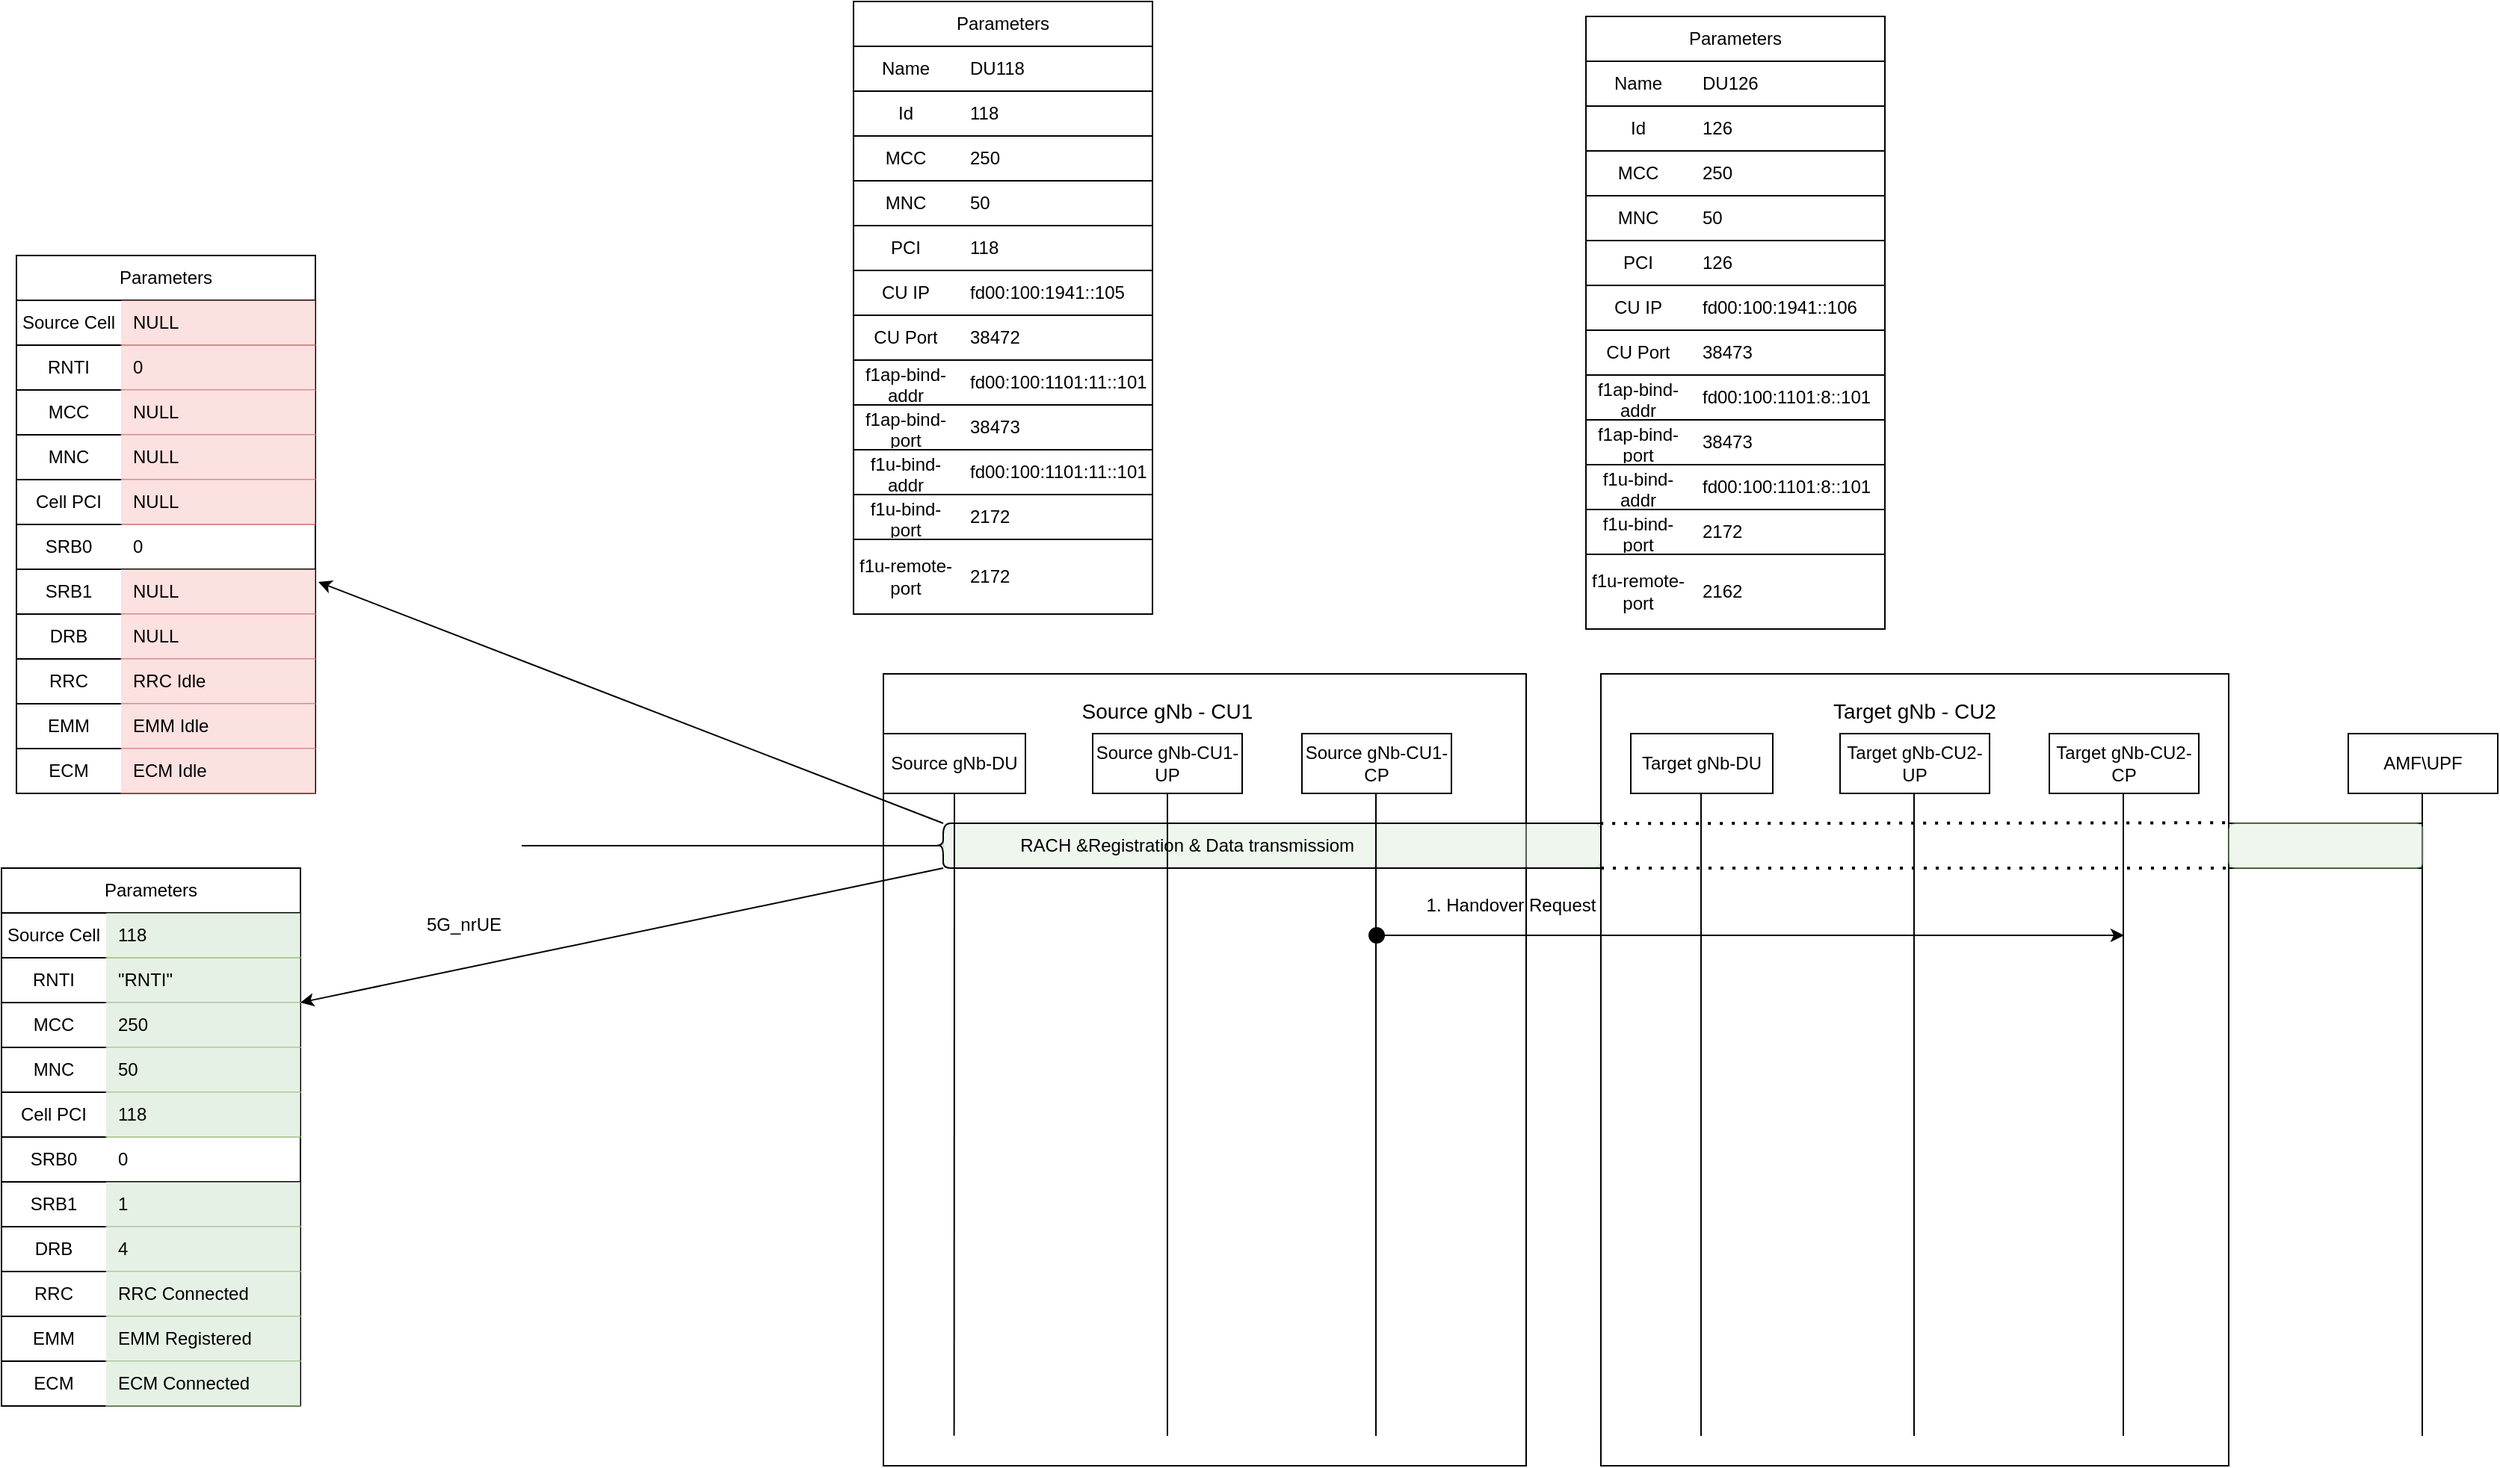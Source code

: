 <mxfile version="21.1.1" type="github">
  <diagram name="Page-1" id="ntlwcirGqWGYWwClvYJs">
    <mxGraphModel dx="2880" dy="2163" grid="1" gridSize="10" guides="1" tooltips="1" connect="1" arrows="1" fold="1" page="1" pageScale="1" pageWidth="827" pageHeight="1169" math="1" shadow="0">
      <root>
        <mxCell id="0" />
        <mxCell id="1" parent="0" />
        <mxCell id="eY2_cheVj6THHlVWZL7n-2" value="" style="rounded=0;whiteSpace=wrap;html=1;fillColor=none;strokeColor=default;glass=0;shadow=0;" parent="1" vertex="1">
          <mxGeometry x="60" y="40" width="430" height="530" as="geometry" />
        </mxCell>
        <mxCell id="01Hzk-wRed-KmRM_JVlv-217" value="" style="ellipse;whiteSpace=wrap;html=1;aspect=fixed;fillColor=#000000;" vertex="1" parent="eY2_cheVj6THHlVWZL7n-2">
          <mxGeometry x="325" y="170" width="10" height="10" as="geometry" />
        </mxCell>
        <mxCell id="01Hzk-wRed-KmRM_JVlv-125" value="" style="rounded=1;whiteSpace=wrap;html=1;fillColor=#d5e8d4;strokeColor=#82b366;opacity=40;shadow=0;" vertex="1" parent="1">
          <mxGeometry x="100" y="140" width="440" height="30" as="geometry" />
        </mxCell>
        <mxCell id="eY2_cheVj6THHlVWZL7n-3" value="&lt;font style=&quot;font-size: 14px;&quot;&gt;Source gNb - CU1&lt;/font&gt;" style="text;html=1;strokeColor=none;fillColor=none;align=center;verticalAlign=middle;whiteSpace=wrap;rounded=0;" parent="1" vertex="1">
          <mxGeometry x="185" y="50" width="130" height="30" as="geometry" />
        </mxCell>
        <mxCell id="eY2_cheVj6THHlVWZL7n-4" value="" style="rounded=0;whiteSpace=wrap;html=1;fillColor=none;" parent="1" vertex="1">
          <mxGeometry x="540" y="40" width="420" height="530" as="geometry" />
        </mxCell>
        <mxCell id="eY2_cheVj6THHlVWZL7n-5" value="&lt;font style=&quot;font-size: 14px;&quot;&gt;Target gNb - CU2&lt;/font&gt;" style="text;html=1;strokeColor=none;fillColor=none;align=center;verticalAlign=middle;whiteSpace=wrap;rounded=0;" parent="1" vertex="1">
          <mxGeometry x="685" y="50" width="130" height="30" as="geometry" />
        </mxCell>
        <mxCell id="eY2_cheVj6THHlVWZL7n-6" value="Source gNb-DU" style="rounded=0;whiteSpace=wrap;html=1;" parent="1" vertex="1">
          <mxGeometry x="60" y="80" width="95" height="40" as="geometry" />
        </mxCell>
        <mxCell id="eY2_cheVj6THHlVWZL7n-7" value="Source gNb-CU1-UP" style="rounded=0;whiteSpace=wrap;html=1;" parent="1" vertex="1">
          <mxGeometry x="200" y="80" width="100" height="40" as="geometry" />
        </mxCell>
        <mxCell id="eY2_cheVj6THHlVWZL7n-8" value="Source gNb-CU1-CP" style="rounded=0;whiteSpace=wrap;html=1;" parent="1" vertex="1">
          <mxGeometry x="340" y="80" width="100" height="40" as="geometry" />
        </mxCell>
        <mxCell id="eY2_cheVj6THHlVWZL7n-9" value="Target gNb-DU" style="rounded=0;whiteSpace=wrap;html=1;" parent="1" vertex="1">
          <mxGeometry x="560" y="80" width="95" height="40" as="geometry" />
        </mxCell>
        <mxCell id="eY2_cheVj6THHlVWZL7n-10" value="Target gNb-CU2-UP" style="rounded=0;whiteSpace=wrap;html=1;" parent="1" vertex="1">
          <mxGeometry x="700" y="80" width="100" height="40" as="geometry" />
        </mxCell>
        <mxCell id="eY2_cheVj6THHlVWZL7n-11" value="Target gNb-CU2-CP" style="rounded=0;whiteSpace=wrap;html=1;" parent="1" vertex="1">
          <mxGeometry x="840" y="80" width="100" height="40" as="geometry" />
        </mxCell>
        <mxCell id="eY2_cheVj6THHlVWZL7n-12" value="AMF\UPF" style="rounded=0;whiteSpace=wrap;html=1;" parent="1" vertex="1">
          <mxGeometry x="1040" y="80" width="100" height="40" as="geometry" />
        </mxCell>
        <mxCell id="eY2_cheVj6THHlVWZL7n-13" value="" style="endArrow=none;html=1;rounded=0;entryX=0.5;entryY=1;entryDx=0;entryDy=0;exitX=0.11;exitY=0.962;exitDx=0;exitDy=0;exitPerimeter=0;" parent="1" source="eY2_cheVj6THHlVWZL7n-2" target="eY2_cheVj6THHlVWZL7n-6" edge="1">
          <mxGeometry width="50" height="50" relative="1" as="geometry">
            <mxPoint x="70" y="210" as="sourcePoint" />
            <mxPoint x="120" y="160" as="targetPoint" />
          </mxGeometry>
        </mxCell>
        <mxCell id="eY2_cheVj6THHlVWZL7n-14" value="" style="endArrow=none;html=1;rounded=0;entryX=0.5;entryY=1;entryDx=0;entryDy=0;exitX=0.157;exitY=0.962;exitDx=0;exitDy=0;exitPerimeter=0;" parent="1" edge="1">
          <mxGeometry width="50" height="50" relative="1" as="geometry">
            <mxPoint x="250" y="550" as="sourcePoint" />
            <mxPoint x="250" y="120" as="targetPoint" />
          </mxGeometry>
        </mxCell>
        <mxCell id="eY2_cheVj6THHlVWZL7n-15" value="" style="endArrow=none;html=1;rounded=0;entryX=0.5;entryY=1;entryDx=0;entryDy=0;exitX=0.157;exitY=0.962;exitDx=0;exitDy=0;exitPerimeter=0;" parent="1" edge="1">
          <mxGeometry width="50" height="50" relative="1" as="geometry">
            <mxPoint x="389.5" y="550" as="sourcePoint" />
            <mxPoint x="389.5" y="120" as="targetPoint" />
          </mxGeometry>
        </mxCell>
        <mxCell id="eY2_cheVj6THHlVWZL7n-16" value="" style="endArrow=none;html=1;rounded=0;entryX=0.5;entryY=1;entryDx=0;entryDy=0;exitX=0.157;exitY=0.962;exitDx=0;exitDy=0;exitPerimeter=0;" parent="1" edge="1">
          <mxGeometry width="50" height="50" relative="1" as="geometry">
            <mxPoint x="607" y="550" as="sourcePoint" />
            <mxPoint x="607" y="120" as="targetPoint" />
          </mxGeometry>
        </mxCell>
        <mxCell id="eY2_cheVj6THHlVWZL7n-17" value="" style="endArrow=none;html=1;rounded=0;entryX=0.5;entryY=1;entryDx=0;entryDy=0;exitX=0.157;exitY=0.962;exitDx=0;exitDy=0;exitPerimeter=0;" parent="1" edge="1">
          <mxGeometry width="50" height="50" relative="1" as="geometry">
            <mxPoint x="749.5" y="550" as="sourcePoint" />
            <mxPoint x="749.5" y="120" as="targetPoint" />
          </mxGeometry>
        </mxCell>
        <mxCell id="eY2_cheVj6THHlVWZL7n-18" value="" style="endArrow=none;html=1;rounded=0;entryX=0.5;entryY=1;entryDx=0;entryDy=0;exitX=0.157;exitY=0.962;exitDx=0;exitDy=0;exitPerimeter=0;" parent="1" edge="1">
          <mxGeometry width="50" height="50" relative="1" as="geometry">
            <mxPoint x="889.5" y="550" as="sourcePoint" />
            <mxPoint x="889.5" y="120" as="targetPoint" />
          </mxGeometry>
        </mxCell>
        <mxCell id="eY2_cheVj6THHlVWZL7n-19" value="" style="endArrow=none;html=1;rounded=0;entryX=0.5;entryY=1;entryDx=0;entryDy=0;exitX=0.157;exitY=0.962;exitDx=0;exitDy=0;exitPerimeter=0;" parent="1" edge="1">
          <mxGeometry width="50" height="50" relative="1" as="geometry">
            <mxPoint x="1089.5" y="550" as="sourcePoint" />
            <mxPoint x="1089.5" y="120" as="targetPoint" />
          </mxGeometry>
        </mxCell>
        <mxCell id="01Hzk-wRed-KmRM_JVlv-11" value="Parameters" style="swimlane;fontStyle=0;childLayout=stackLayout;horizontal=1;startSize=30;horizontalStack=0;resizeParent=1;resizeParentMax=0;resizeLast=0;collapsible=1;marginBottom=0;whiteSpace=wrap;html=1;treeMoving=0;" vertex="1" parent="1">
          <mxGeometry x="40" y="-410" width="200" height="410" as="geometry" />
        </mxCell>
        <mxCell id="01Hzk-wRed-KmRM_JVlv-12" value="" style="shape=tableRow;horizontal=0;startSize=0;swimlaneHead=0;swimlaneBody=0;top=0;left=0;bottom=0;right=0;collapsible=0;dropTarget=0;fillColor=none;points=[[0,0.5],[1,0.5]];portConstraint=eastwest;strokeColor=inherit;fontSize=12;" vertex="1" parent="01Hzk-wRed-KmRM_JVlv-11">
          <mxGeometry y="30" width="200" height="30" as="geometry" />
        </mxCell>
        <mxCell id="01Hzk-wRed-KmRM_JVlv-13" value="Name" style="shape=partialRectangle;html=1;whiteSpace=wrap;connectable=0;fillColor=none;top=0;left=0;bottom=0;right=0;overflow=hidden;pointerEvents=1;strokeColor=inherit;fontSize=12;" vertex="1" parent="01Hzk-wRed-KmRM_JVlv-12">
          <mxGeometry width="70" height="30" as="geometry">
            <mxRectangle width="70" height="30" as="alternateBounds" />
          </mxGeometry>
        </mxCell>
        <mxCell id="01Hzk-wRed-KmRM_JVlv-14" value="DU118" style="shape=partialRectangle;html=1;whiteSpace=wrap;connectable=0;fillColor=none;top=0;left=0;bottom=0;right=0;align=left;spacingLeft=6;overflow=hidden;strokeColor=inherit;fontSize=12;" vertex="1" parent="01Hzk-wRed-KmRM_JVlv-12">
          <mxGeometry x="70" width="130" height="30" as="geometry">
            <mxRectangle width="130" height="30" as="alternateBounds" />
          </mxGeometry>
        </mxCell>
        <mxCell id="01Hzk-wRed-KmRM_JVlv-15" value="" style="shape=tableRow;horizontal=0;startSize=0;swimlaneHead=0;swimlaneBody=0;top=0;left=0;bottom=0;right=0;collapsible=0;dropTarget=0;fillColor=none;points=[[0,0.5],[1,0.5]];portConstraint=eastwest;strokeColor=inherit;fontSize=12;" vertex="1" parent="01Hzk-wRed-KmRM_JVlv-11">
          <mxGeometry y="60" width="200" height="30" as="geometry" />
        </mxCell>
        <mxCell id="01Hzk-wRed-KmRM_JVlv-16" value="Id" style="shape=partialRectangle;html=1;whiteSpace=wrap;connectable=0;fillColor=none;top=1;left=0;bottom=1;right=0;overflow=hidden;strokeColor=inherit;fontSize=12;labelBorderColor=none;shadow=0;" vertex="1" parent="01Hzk-wRed-KmRM_JVlv-15">
          <mxGeometry width="70" height="30" as="geometry">
            <mxRectangle width="70" height="30" as="alternateBounds" />
          </mxGeometry>
        </mxCell>
        <mxCell id="01Hzk-wRed-KmRM_JVlv-17" value="118" style="shape=partialRectangle;html=1;whiteSpace=wrap;connectable=0;fillColor=none;top=1;left=0;bottom=1;right=0;align=left;spacingLeft=6;overflow=hidden;strokeColor=inherit;fontSize=12;" vertex="1" parent="01Hzk-wRed-KmRM_JVlv-15">
          <mxGeometry x="70" width="130" height="30" as="geometry">
            <mxRectangle width="130" height="30" as="alternateBounds" />
          </mxGeometry>
        </mxCell>
        <mxCell id="01Hzk-wRed-KmRM_JVlv-18" value="" style="shape=tableRow;horizontal=0;startSize=0;swimlaneHead=0;swimlaneBody=0;top=0;left=0;bottom=0;right=0;collapsible=0;dropTarget=0;fillColor=none;points=[[0,0.5],[1,0.5]];portConstraint=eastwest;strokeColor=inherit;fontSize=12;" vertex="1" parent="01Hzk-wRed-KmRM_JVlv-11">
          <mxGeometry y="90" width="200" height="30" as="geometry" />
        </mxCell>
        <mxCell id="01Hzk-wRed-KmRM_JVlv-19" value="MCC" style="shape=partialRectangle;html=1;whiteSpace=wrap;connectable=0;fillColor=none;top=0;left=0;bottom=1;right=0;overflow=hidden;strokeColor=inherit;fontSize=12;" vertex="1" parent="01Hzk-wRed-KmRM_JVlv-18">
          <mxGeometry width="70" height="30" as="geometry">
            <mxRectangle width="70" height="30" as="alternateBounds" />
          </mxGeometry>
        </mxCell>
        <mxCell id="01Hzk-wRed-KmRM_JVlv-20" value="250" style="shape=partialRectangle;html=1;whiteSpace=wrap;connectable=0;fillColor=none;top=0;left=0;bottom=1;right=0;align=left;spacingLeft=6;overflow=hidden;strokeColor=inherit;fontSize=12;" vertex="1" parent="01Hzk-wRed-KmRM_JVlv-18">
          <mxGeometry x="70" width="130" height="30" as="geometry">
            <mxRectangle width="130" height="30" as="alternateBounds" />
          </mxGeometry>
        </mxCell>
        <mxCell id="01Hzk-wRed-KmRM_JVlv-21" style="shape=tableRow;horizontal=0;startSize=0;swimlaneHead=0;swimlaneBody=0;top=0;left=0;bottom=0;right=0;collapsible=0;dropTarget=0;fillColor=none;points=[[0,0.5],[1,0.5]];portConstraint=eastwest;strokeColor=inherit;fontSize=12;" vertex="1" parent="01Hzk-wRed-KmRM_JVlv-11">
          <mxGeometry y="120" width="200" height="30" as="geometry" />
        </mxCell>
        <mxCell id="01Hzk-wRed-KmRM_JVlv-22" value="MNC" style="shape=partialRectangle;html=1;whiteSpace=wrap;connectable=0;fillColor=none;top=0;left=0;bottom=1;right=0;overflow=hidden;strokeColor=inherit;fontSize=12;" vertex="1" parent="01Hzk-wRed-KmRM_JVlv-21">
          <mxGeometry width="70" height="30" as="geometry">
            <mxRectangle width="70" height="30" as="alternateBounds" />
          </mxGeometry>
        </mxCell>
        <mxCell id="01Hzk-wRed-KmRM_JVlv-23" value="50" style="shape=partialRectangle;html=1;whiteSpace=wrap;connectable=0;fillColor=none;top=0;left=0;bottom=1;right=0;align=left;spacingLeft=6;overflow=hidden;strokeColor=inherit;fontSize=12;" vertex="1" parent="01Hzk-wRed-KmRM_JVlv-21">
          <mxGeometry x="70" width="130" height="30" as="geometry">
            <mxRectangle width="130" height="30" as="alternateBounds" />
          </mxGeometry>
        </mxCell>
        <mxCell id="01Hzk-wRed-KmRM_JVlv-24" style="shape=tableRow;horizontal=0;startSize=0;swimlaneHead=0;swimlaneBody=0;top=0;left=0;bottom=0;right=0;collapsible=0;dropTarget=0;fillColor=none;points=[[0,0.5],[1,0.5]];portConstraint=eastwest;strokeColor=inherit;fontSize=12;" vertex="1" parent="01Hzk-wRed-KmRM_JVlv-11">
          <mxGeometry y="150" width="200" height="30" as="geometry" />
        </mxCell>
        <mxCell id="01Hzk-wRed-KmRM_JVlv-25" value="PCI" style="shape=partialRectangle;html=1;whiteSpace=wrap;connectable=0;fillColor=none;top=0;left=0;bottom=1;right=0;overflow=hidden;strokeColor=inherit;fontSize=12;" vertex="1" parent="01Hzk-wRed-KmRM_JVlv-24">
          <mxGeometry width="70" height="30" as="geometry">
            <mxRectangle width="70" height="30" as="alternateBounds" />
          </mxGeometry>
        </mxCell>
        <mxCell id="01Hzk-wRed-KmRM_JVlv-26" value="118" style="shape=partialRectangle;html=1;whiteSpace=wrap;connectable=0;fillColor=none;top=0;left=0;bottom=1;right=0;align=left;spacingLeft=6;overflow=hidden;strokeColor=inherit;fontSize=12;" vertex="1" parent="01Hzk-wRed-KmRM_JVlv-24">
          <mxGeometry x="70" width="130" height="30" as="geometry">
            <mxRectangle width="130" height="30" as="alternateBounds" />
          </mxGeometry>
        </mxCell>
        <mxCell id="01Hzk-wRed-KmRM_JVlv-27" style="shape=tableRow;horizontal=0;startSize=0;swimlaneHead=0;swimlaneBody=0;top=0;left=0;bottom=0;right=0;collapsible=0;dropTarget=0;fillColor=none;points=[[0,0.5],[1,0.5]];portConstraint=eastwest;strokeColor=inherit;fontSize=12;" vertex="1" parent="01Hzk-wRed-KmRM_JVlv-11">
          <mxGeometry y="180" width="200" height="30" as="geometry" />
        </mxCell>
        <mxCell id="01Hzk-wRed-KmRM_JVlv-28" value="CU IP" style="shape=partialRectangle;html=1;whiteSpace=wrap;connectable=0;fillColor=none;top=0;left=0;bottom=1;right=0;overflow=hidden;strokeColor=inherit;fontSize=12;" vertex="1" parent="01Hzk-wRed-KmRM_JVlv-27">
          <mxGeometry width="70" height="30" as="geometry">
            <mxRectangle width="70" height="30" as="alternateBounds" />
          </mxGeometry>
        </mxCell>
        <mxCell id="01Hzk-wRed-KmRM_JVlv-29" value="fd00:100:1941::105" style="shape=partialRectangle;html=1;whiteSpace=wrap;connectable=0;fillColor=none;top=0;left=0;bottom=1;right=0;align=left;spacingLeft=6;overflow=hidden;strokeColor=inherit;fontSize=12;" vertex="1" parent="01Hzk-wRed-KmRM_JVlv-27">
          <mxGeometry x="70" width="130" height="30" as="geometry">
            <mxRectangle width="130" height="30" as="alternateBounds" />
          </mxGeometry>
        </mxCell>
        <mxCell id="01Hzk-wRed-KmRM_JVlv-59" style="shape=tableRow;horizontal=0;startSize=0;swimlaneHead=0;swimlaneBody=0;top=0;left=0;bottom=0;right=0;collapsible=0;dropTarget=0;fillColor=none;points=[[0,0.5],[1,0.5]];portConstraint=eastwest;strokeColor=inherit;fontSize=12;" vertex="1" parent="01Hzk-wRed-KmRM_JVlv-11">
          <mxGeometry y="210" width="200" height="30" as="geometry" />
        </mxCell>
        <mxCell id="01Hzk-wRed-KmRM_JVlv-60" value="CU Port" style="shape=partialRectangle;html=1;whiteSpace=wrap;connectable=0;fillColor=none;top=0;left=0;bottom=1;right=0;overflow=hidden;strokeColor=inherit;fontSize=12;" vertex="1" parent="01Hzk-wRed-KmRM_JVlv-59">
          <mxGeometry width="70" height="30" as="geometry">
            <mxRectangle width="70" height="30" as="alternateBounds" />
          </mxGeometry>
        </mxCell>
        <mxCell id="01Hzk-wRed-KmRM_JVlv-61" value="38472" style="shape=partialRectangle;html=1;whiteSpace=wrap;connectable=0;fillColor=none;top=0;left=0;bottom=1;right=0;align=left;spacingLeft=6;overflow=hidden;strokeColor=inherit;fontSize=12;" vertex="1" parent="01Hzk-wRed-KmRM_JVlv-59">
          <mxGeometry x="70" width="130" height="30" as="geometry">
            <mxRectangle width="130" height="30" as="alternateBounds" />
          </mxGeometry>
        </mxCell>
        <mxCell id="01Hzk-wRed-KmRM_JVlv-62" style="shape=tableRow;horizontal=0;startSize=0;swimlaneHead=0;swimlaneBody=0;top=0;left=0;bottom=0;right=0;collapsible=0;dropTarget=0;fillColor=none;points=[[0,0.5],[1,0.5]];portConstraint=eastwest;strokeColor=inherit;fontSize=12;" vertex="1" parent="01Hzk-wRed-KmRM_JVlv-11">
          <mxGeometry y="240" width="200" height="30" as="geometry" />
        </mxCell>
        <mxCell id="01Hzk-wRed-KmRM_JVlv-63" value="f1ap-bind-addr" style="shape=partialRectangle;html=1;whiteSpace=wrap;connectable=0;fillColor=none;top=0;left=0;bottom=1;right=0;overflow=hidden;strokeColor=inherit;fontSize=12;" vertex="1" parent="01Hzk-wRed-KmRM_JVlv-62">
          <mxGeometry width="70" height="30" as="geometry">
            <mxRectangle width="70" height="30" as="alternateBounds" />
          </mxGeometry>
        </mxCell>
        <mxCell id="01Hzk-wRed-KmRM_JVlv-64" value="fd00:100:1101:11::101" style="shape=partialRectangle;html=1;whiteSpace=wrap;connectable=0;fillColor=none;top=0;left=0;bottom=1;right=0;align=left;spacingLeft=6;overflow=hidden;strokeColor=inherit;fontSize=12;" vertex="1" parent="01Hzk-wRed-KmRM_JVlv-62">
          <mxGeometry x="70" width="130" height="30" as="geometry">
            <mxRectangle width="130" height="30" as="alternateBounds" />
          </mxGeometry>
        </mxCell>
        <mxCell id="01Hzk-wRed-KmRM_JVlv-65" style="shape=tableRow;horizontal=0;startSize=0;swimlaneHead=0;swimlaneBody=0;top=0;left=0;bottom=0;right=0;collapsible=0;dropTarget=0;fillColor=none;points=[[0,0.5],[1,0.5]];portConstraint=eastwest;strokeColor=inherit;fontSize=12;" vertex="1" parent="01Hzk-wRed-KmRM_JVlv-11">
          <mxGeometry y="270" width="200" height="30" as="geometry" />
        </mxCell>
        <mxCell id="01Hzk-wRed-KmRM_JVlv-66" value="f1ap-bind-port" style="shape=partialRectangle;html=1;whiteSpace=wrap;connectable=0;fillColor=none;top=0;left=0;bottom=1;right=0;overflow=hidden;strokeColor=inherit;fontSize=12;" vertex="1" parent="01Hzk-wRed-KmRM_JVlv-65">
          <mxGeometry width="70" height="30" as="geometry">
            <mxRectangle width="70" height="30" as="alternateBounds" />
          </mxGeometry>
        </mxCell>
        <mxCell id="01Hzk-wRed-KmRM_JVlv-67" value="38473" style="shape=partialRectangle;html=1;whiteSpace=wrap;connectable=0;fillColor=none;top=0;left=0;bottom=1;right=0;align=left;spacingLeft=6;overflow=hidden;strokeColor=inherit;fontSize=12;" vertex="1" parent="01Hzk-wRed-KmRM_JVlv-65">
          <mxGeometry x="70" width="130" height="30" as="geometry">
            <mxRectangle width="130" height="30" as="alternateBounds" />
          </mxGeometry>
        </mxCell>
        <mxCell id="01Hzk-wRed-KmRM_JVlv-68" style="shape=tableRow;horizontal=0;startSize=0;swimlaneHead=0;swimlaneBody=0;top=0;left=0;bottom=0;right=0;collapsible=0;dropTarget=0;fillColor=none;points=[[0,0.5],[1,0.5]];portConstraint=eastwest;strokeColor=inherit;fontSize=12;" vertex="1" parent="01Hzk-wRed-KmRM_JVlv-11">
          <mxGeometry y="300" width="200" height="30" as="geometry" />
        </mxCell>
        <mxCell id="01Hzk-wRed-KmRM_JVlv-69" value="f1u-bind-addr" style="shape=partialRectangle;html=1;whiteSpace=wrap;connectable=0;fillColor=none;top=0;left=0;bottom=1;right=0;overflow=hidden;strokeColor=inherit;fontSize=12;" vertex="1" parent="01Hzk-wRed-KmRM_JVlv-68">
          <mxGeometry width="70" height="30" as="geometry">
            <mxRectangle width="70" height="30" as="alternateBounds" />
          </mxGeometry>
        </mxCell>
        <mxCell id="01Hzk-wRed-KmRM_JVlv-70" value="fd00:100:1101:11::101" style="shape=partialRectangle;html=1;whiteSpace=wrap;connectable=0;fillColor=none;top=0;left=0;bottom=1;right=0;align=left;spacingLeft=6;overflow=hidden;strokeColor=inherit;fontSize=12;" vertex="1" parent="01Hzk-wRed-KmRM_JVlv-68">
          <mxGeometry x="70" width="130" height="30" as="geometry">
            <mxRectangle width="130" height="30" as="alternateBounds" />
          </mxGeometry>
        </mxCell>
        <mxCell id="01Hzk-wRed-KmRM_JVlv-71" style="shape=tableRow;horizontal=0;startSize=0;swimlaneHead=0;swimlaneBody=0;top=0;left=0;bottom=0;right=0;collapsible=0;dropTarget=0;fillColor=none;points=[[0,0.5],[1,0.5]];portConstraint=eastwest;strokeColor=inherit;fontSize=12;" vertex="1" parent="01Hzk-wRed-KmRM_JVlv-11">
          <mxGeometry y="330" width="200" height="30" as="geometry" />
        </mxCell>
        <mxCell id="01Hzk-wRed-KmRM_JVlv-72" value="f1u-bind-port" style="shape=partialRectangle;html=1;whiteSpace=wrap;connectable=0;fillColor=none;top=0;left=0;bottom=1;right=0;overflow=hidden;strokeColor=inherit;fontSize=12;" vertex="1" parent="01Hzk-wRed-KmRM_JVlv-71">
          <mxGeometry width="70" height="30" as="geometry">
            <mxRectangle width="70" height="30" as="alternateBounds" />
          </mxGeometry>
        </mxCell>
        <mxCell id="01Hzk-wRed-KmRM_JVlv-73" value="2172" style="shape=partialRectangle;html=1;whiteSpace=wrap;connectable=0;fillColor=none;top=0;left=0;bottom=1;right=0;align=left;spacingLeft=6;overflow=hidden;strokeColor=inherit;fontSize=12;" vertex="1" parent="01Hzk-wRed-KmRM_JVlv-71">
          <mxGeometry x="70" width="130" height="30" as="geometry">
            <mxRectangle width="130" height="30" as="alternateBounds" />
          </mxGeometry>
        </mxCell>
        <mxCell id="01Hzk-wRed-KmRM_JVlv-74" style="shape=tableRow;horizontal=0;startSize=0;swimlaneHead=0;swimlaneBody=0;top=0;left=0;bottom=0;right=0;collapsible=0;dropTarget=0;fillColor=none;points=[[0,0.5],[1,0.5]];portConstraint=eastwest;strokeColor=inherit;fontSize=12;" vertex="1" parent="01Hzk-wRed-KmRM_JVlv-11">
          <mxGeometry y="360" width="200" height="50" as="geometry" />
        </mxCell>
        <mxCell id="01Hzk-wRed-KmRM_JVlv-75" value="f1u-remote-port" style="shape=partialRectangle;html=1;whiteSpace=wrap;connectable=0;fillColor=none;top=0;left=0;bottom=1;right=0;overflow=hidden;strokeColor=inherit;fontSize=12;" vertex="1" parent="01Hzk-wRed-KmRM_JVlv-74">
          <mxGeometry width="70" height="50" as="geometry">
            <mxRectangle width="70" height="50" as="alternateBounds" />
          </mxGeometry>
        </mxCell>
        <mxCell id="01Hzk-wRed-KmRM_JVlv-76" value="2172" style="shape=partialRectangle;html=1;whiteSpace=wrap;connectable=0;fillColor=none;top=0;left=0;bottom=1;right=0;align=left;spacingLeft=6;overflow=hidden;strokeColor=inherit;fontSize=12;" vertex="1" parent="01Hzk-wRed-KmRM_JVlv-74">
          <mxGeometry x="70" width="130" height="50" as="geometry">
            <mxRectangle width="130" height="50" as="alternateBounds" />
          </mxGeometry>
        </mxCell>
        <mxCell id="01Hzk-wRed-KmRM_JVlv-77" value="Parameters" style="swimlane;fontStyle=0;childLayout=stackLayout;horizontal=1;startSize=30;horizontalStack=0;resizeParent=1;resizeParentMax=0;resizeLast=0;collapsible=1;marginBottom=0;whiteSpace=wrap;html=1;treeMoving=0;" vertex="1" parent="1">
          <mxGeometry x="530" y="-400" width="200" height="410" as="geometry">
            <mxRectangle x="530" y="-400" width="100" height="30" as="alternateBounds" />
          </mxGeometry>
        </mxCell>
        <mxCell id="01Hzk-wRed-KmRM_JVlv-78" value="" style="shape=tableRow;horizontal=0;startSize=0;swimlaneHead=0;swimlaneBody=0;top=0;left=0;bottom=0;right=0;collapsible=0;dropTarget=0;fillColor=none;points=[[0,0.5],[1,0.5]];portConstraint=eastwest;strokeColor=inherit;fontSize=12;" vertex="1" parent="01Hzk-wRed-KmRM_JVlv-77">
          <mxGeometry y="30" width="200" height="30" as="geometry" />
        </mxCell>
        <mxCell id="01Hzk-wRed-KmRM_JVlv-79" value="Name" style="shape=partialRectangle;html=1;whiteSpace=wrap;connectable=0;fillColor=none;top=0;left=0;bottom=0;right=0;overflow=hidden;pointerEvents=1;strokeColor=inherit;fontSize=12;" vertex="1" parent="01Hzk-wRed-KmRM_JVlv-78">
          <mxGeometry width="70" height="30" as="geometry">
            <mxRectangle width="70" height="30" as="alternateBounds" />
          </mxGeometry>
        </mxCell>
        <mxCell id="01Hzk-wRed-KmRM_JVlv-80" value="DU126" style="shape=partialRectangle;html=1;whiteSpace=wrap;connectable=0;fillColor=none;top=0;left=0;bottom=0;right=0;align=left;spacingLeft=6;overflow=hidden;strokeColor=inherit;fontSize=12;" vertex="1" parent="01Hzk-wRed-KmRM_JVlv-78">
          <mxGeometry x="70" width="130" height="30" as="geometry">
            <mxRectangle width="130" height="30" as="alternateBounds" />
          </mxGeometry>
        </mxCell>
        <mxCell id="01Hzk-wRed-KmRM_JVlv-81" value="" style="shape=tableRow;horizontal=0;startSize=0;swimlaneHead=0;swimlaneBody=0;top=0;left=0;bottom=0;right=0;collapsible=0;dropTarget=0;fillColor=none;points=[[0,0.5],[1,0.5]];portConstraint=eastwest;strokeColor=inherit;fontSize=12;" vertex="1" parent="01Hzk-wRed-KmRM_JVlv-77">
          <mxGeometry y="60" width="200" height="30" as="geometry" />
        </mxCell>
        <mxCell id="01Hzk-wRed-KmRM_JVlv-82" value="Id" style="shape=partialRectangle;html=1;whiteSpace=wrap;connectable=0;fillColor=none;top=1;left=0;bottom=1;right=0;overflow=hidden;strokeColor=inherit;fontSize=12;labelBorderColor=none;shadow=0;" vertex="1" parent="01Hzk-wRed-KmRM_JVlv-81">
          <mxGeometry width="70" height="30" as="geometry">
            <mxRectangle width="70" height="30" as="alternateBounds" />
          </mxGeometry>
        </mxCell>
        <mxCell id="01Hzk-wRed-KmRM_JVlv-83" value="126" style="shape=partialRectangle;html=1;whiteSpace=wrap;connectable=0;fillColor=none;top=1;left=0;bottom=1;right=0;align=left;spacingLeft=6;overflow=hidden;strokeColor=inherit;fontSize=12;" vertex="1" parent="01Hzk-wRed-KmRM_JVlv-81">
          <mxGeometry x="70" width="130" height="30" as="geometry">
            <mxRectangle width="130" height="30" as="alternateBounds" />
          </mxGeometry>
        </mxCell>
        <mxCell id="01Hzk-wRed-KmRM_JVlv-84" value="" style="shape=tableRow;horizontal=0;startSize=0;swimlaneHead=0;swimlaneBody=0;top=0;left=0;bottom=0;right=0;collapsible=0;dropTarget=0;fillColor=none;points=[[0,0.5],[1,0.5]];portConstraint=eastwest;strokeColor=inherit;fontSize=12;" vertex="1" parent="01Hzk-wRed-KmRM_JVlv-77">
          <mxGeometry y="90" width="200" height="30" as="geometry" />
        </mxCell>
        <mxCell id="01Hzk-wRed-KmRM_JVlv-85" value="MCC" style="shape=partialRectangle;html=1;whiteSpace=wrap;connectable=0;fillColor=none;top=0;left=0;bottom=1;right=0;overflow=hidden;strokeColor=inherit;fontSize=12;" vertex="1" parent="01Hzk-wRed-KmRM_JVlv-84">
          <mxGeometry width="70" height="30" as="geometry">
            <mxRectangle width="70" height="30" as="alternateBounds" />
          </mxGeometry>
        </mxCell>
        <mxCell id="01Hzk-wRed-KmRM_JVlv-86" value="250" style="shape=partialRectangle;html=1;whiteSpace=wrap;connectable=0;fillColor=none;top=0;left=0;bottom=1;right=0;align=left;spacingLeft=6;overflow=hidden;strokeColor=inherit;fontSize=12;" vertex="1" parent="01Hzk-wRed-KmRM_JVlv-84">
          <mxGeometry x="70" width="130" height="30" as="geometry">
            <mxRectangle width="130" height="30" as="alternateBounds" />
          </mxGeometry>
        </mxCell>
        <mxCell id="01Hzk-wRed-KmRM_JVlv-87" style="shape=tableRow;horizontal=0;startSize=0;swimlaneHead=0;swimlaneBody=0;top=0;left=0;bottom=0;right=0;collapsible=0;dropTarget=0;fillColor=none;points=[[0,0.5],[1,0.5]];portConstraint=eastwest;strokeColor=inherit;fontSize=12;" vertex="1" parent="01Hzk-wRed-KmRM_JVlv-77">
          <mxGeometry y="120" width="200" height="30" as="geometry" />
        </mxCell>
        <mxCell id="01Hzk-wRed-KmRM_JVlv-88" value="MNC" style="shape=partialRectangle;html=1;whiteSpace=wrap;connectable=0;fillColor=none;top=0;left=0;bottom=1;right=0;overflow=hidden;strokeColor=inherit;fontSize=12;" vertex="1" parent="01Hzk-wRed-KmRM_JVlv-87">
          <mxGeometry width="70" height="30" as="geometry">
            <mxRectangle width="70" height="30" as="alternateBounds" />
          </mxGeometry>
        </mxCell>
        <mxCell id="01Hzk-wRed-KmRM_JVlv-89" value="50" style="shape=partialRectangle;html=1;whiteSpace=wrap;connectable=0;fillColor=none;top=0;left=0;bottom=1;right=0;align=left;spacingLeft=6;overflow=hidden;strokeColor=inherit;fontSize=12;" vertex="1" parent="01Hzk-wRed-KmRM_JVlv-87">
          <mxGeometry x="70" width="130" height="30" as="geometry">
            <mxRectangle width="130" height="30" as="alternateBounds" />
          </mxGeometry>
        </mxCell>
        <mxCell id="01Hzk-wRed-KmRM_JVlv-90" style="shape=tableRow;horizontal=0;startSize=0;swimlaneHead=0;swimlaneBody=0;top=0;left=0;bottom=0;right=0;collapsible=0;dropTarget=0;fillColor=none;points=[[0,0.5],[1,0.5]];portConstraint=eastwest;strokeColor=inherit;fontSize=12;" vertex="1" parent="01Hzk-wRed-KmRM_JVlv-77">
          <mxGeometry y="150" width="200" height="30" as="geometry" />
        </mxCell>
        <mxCell id="01Hzk-wRed-KmRM_JVlv-91" value="PCI" style="shape=partialRectangle;html=1;whiteSpace=wrap;connectable=0;fillColor=none;top=0;left=0;bottom=1;right=0;overflow=hidden;strokeColor=inherit;fontSize=12;" vertex="1" parent="01Hzk-wRed-KmRM_JVlv-90">
          <mxGeometry width="70" height="30" as="geometry">
            <mxRectangle width="70" height="30" as="alternateBounds" />
          </mxGeometry>
        </mxCell>
        <mxCell id="01Hzk-wRed-KmRM_JVlv-92" value="126" style="shape=partialRectangle;html=1;whiteSpace=wrap;connectable=0;fillColor=none;top=0;left=0;bottom=1;right=0;align=left;spacingLeft=6;overflow=hidden;strokeColor=inherit;fontSize=12;" vertex="1" parent="01Hzk-wRed-KmRM_JVlv-90">
          <mxGeometry x="70" width="130" height="30" as="geometry">
            <mxRectangle width="130" height="30" as="alternateBounds" />
          </mxGeometry>
        </mxCell>
        <mxCell id="01Hzk-wRed-KmRM_JVlv-93" style="shape=tableRow;horizontal=0;startSize=0;swimlaneHead=0;swimlaneBody=0;top=0;left=0;bottom=0;right=0;collapsible=0;dropTarget=0;fillColor=none;points=[[0,0.5],[1,0.5]];portConstraint=eastwest;strokeColor=inherit;fontSize=12;" vertex="1" parent="01Hzk-wRed-KmRM_JVlv-77">
          <mxGeometry y="180" width="200" height="30" as="geometry" />
        </mxCell>
        <mxCell id="01Hzk-wRed-KmRM_JVlv-94" value="CU IP" style="shape=partialRectangle;html=1;whiteSpace=wrap;connectable=0;fillColor=none;top=0;left=0;bottom=1;right=0;overflow=hidden;strokeColor=inherit;fontSize=12;" vertex="1" parent="01Hzk-wRed-KmRM_JVlv-93">
          <mxGeometry width="70" height="30" as="geometry">
            <mxRectangle width="70" height="30" as="alternateBounds" />
          </mxGeometry>
        </mxCell>
        <mxCell id="01Hzk-wRed-KmRM_JVlv-95" value="fd00:100:1941::106" style="shape=partialRectangle;html=1;whiteSpace=wrap;connectable=0;fillColor=none;top=0;left=0;bottom=1;right=0;align=left;spacingLeft=6;overflow=hidden;strokeColor=inherit;fontSize=12;" vertex="1" parent="01Hzk-wRed-KmRM_JVlv-93">
          <mxGeometry x="70" width="130" height="30" as="geometry">
            <mxRectangle width="130" height="30" as="alternateBounds" />
          </mxGeometry>
        </mxCell>
        <mxCell id="01Hzk-wRed-KmRM_JVlv-96" style="shape=tableRow;horizontal=0;startSize=0;swimlaneHead=0;swimlaneBody=0;top=0;left=0;bottom=0;right=0;collapsible=0;dropTarget=0;fillColor=none;points=[[0,0.5],[1,0.5]];portConstraint=eastwest;strokeColor=inherit;fontSize=12;" vertex="1" parent="01Hzk-wRed-KmRM_JVlv-77">
          <mxGeometry y="210" width="200" height="30" as="geometry" />
        </mxCell>
        <mxCell id="01Hzk-wRed-KmRM_JVlv-97" value="CU Port" style="shape=partialRectangle;html=1;whiteSpace=wrap;connectable=0;fillColor=none;top=0;left=0;bottom=1;right=0;overflow=hidden;strokeColor=inherit;fontSize=12;" vertex="1" parent="01Hzk-wRed-KmRM_JVlv-96">
          <mxGeometry width="70" height="30" as="geometry">
            <mxRectangle width="70" height="30" as="alternateBounds" />
          </mxGeometry>
        </mxCell>
        <mxCell id="01Hzk-wRed-KmRM_JVlv-98" value="38473" style="shape=partialRectangle;html=1;whiteSpace=wrap;connectable=0;fillColor=none;top=0;left=0;bottom=1;right=0;align=left;spacingLeft=6;overflow=hidden;strokeColor=inherit;fontSize=12;" vertex="1" parent="01Hzk-wRed-KmRM_JVlv-96">
          <mxGeometry x="70" width="130" height="30" as="geometry">
            <mxRectangle width="130" height="30" as="alternateBounds" />
          </mxGeometry>
        </mxCell>
        <mxCell id="01Hzk-wRed-KmRM_JVlv-99" style="shape=tableRow;horizontal=0;startSize=0;swimlaneHead=0;swimlaneBody=0;top=0;left=0;bottom=0;right=0;collapsible=0;dropTarget=0;fillColor=none;points=[[0,0.5],[1,0.5]];portConstraint=eastwest;strokeColor=inherit;fontSize=12;" vertex="1" parent="01Hzk-wRed-KmRM_JVlv-77">
          <mxGeometry y="240" width="200" height="30" as="geometry" />
        </mxCell>
        <mxCell id="01Hzk-wRed-KmRM_JVlv-100" value="f1ap-bind-addr" style="shape=partialRectangle;html=1;whiteSpace=wrap;connectable=0;fillColor=none;top=0;left=0;bottom=1;right=0;overflow=hidden;strokeColor=inherit;fontSize=12;" vertex="1" parent="01Hzk-wRed-KmRM_JVlv-99">
          <mxGeometry width="70" height="30" as="geometry">
            <mxRectangle width="70" height="30" as="alternateBounds" />
          </mxGeometry>
        </mxCell>
        <mxCell id="01Hzk-wRed-KmRM_JVlv-101" value="fd00:100:1101:8::101" style="shape=partialRectangle;html=1;whiteSpace=wrap;connectable=0;fillColor=none;top=0;left=0;bottom=1;right=0;align=left;spacingLeft=6;overflow=hidden;strokeColor=inherit;fontSize=12;" vertex="1" parent="01Hzk-wRed-KmRM_JVlv-99">
          <mxGeometry x="70" width="130" height="30" as="geometry">
            <mxRectangle width="130" height="30" as="alternateBounds" />
          </mxGeometry>
        </mxCell>
        <mxCell id="01Hzk-wRed-KmRM_JVlv-102" style="shape=tableRow;horizontal=0;startSize=0;swimlaneHead=0;swimlaneBody=0;top=0;left=0;bottom=0;right=0;collapsible=0;dropTarget=0;fillColor=none;points=[[0,0.5],[1,0.5]];portConstraint=eastwest;strokeColor=inherit;fontSize=12;" vertex="1" parent="01Hzk-wRed-KmRM_JVlv-77">
          <mxGeometry y="270" width="200" height="30" as="geometry" />
        </mxCell>
        <mxCell id="01Hzk-wRed-KmRM_JVlv-103" value="f1ap-bind-port" style="shape=partialRectangle;html=1;whiteSpace=wrap;connectable=0;fillColor=none;top=0;left=0;bottom=1;right=0;overflow=hidden;strokeColor=inherit;fontSize=12;" vertex="1" parent="01Hzk-wRed-KmRM_JVlv-102">
          <mxGeometry width="70" height="30" as="geometry">
            <mxRectangle width="70" height="30" as="alternateBounds" />
          </mxGeometry>
        </mxCell>
        <mxCell id="01Hzk-wRed-KmRM_JVlv-104" value="38473" style="shape=partialRectangle;html=1;whiteSpace=wrap;connectable=0;fillColor=none;top=0;left=0;bottom=1;right=0;align=left;spacingLeft=6;overflow=hidden;strokeColor=inherit;fontSize=12;" vertex="1" parent="01Hzk-wRed-KmRM_JVlv-102">
          <mxGeometry x="70" width="130" height="30" as="geometry">
            <mxRectangle width="130" height="30" as="alternateBounds" />
          </mxGeometry>
        </mxCell>
        <mxCell id="01Hzk-wRed-KmRM_JVlv-105" style="shape=tableRow;horizontal=0;startSize=0;swimlaneHead=0;swimlaneBody=0;top=0;left=0;bottom=0;right=0;collapsible=0;dropTarget=0;fillColor=none;points=[[0,0.5],[1,0.5]];portConstraint=eastwest;strokeColor=inherit;fontSize=12;" vertex="1" parent="01Hzk-wRed-KmRM_JVlv-77">
          <mxGeometry y="300" width="200" height="30" as="geometry" />
        </mxCell>
        <mxCell id="01Hzk-wRed-KmRM_JVlv-106" value="f1u-bind-addr" style="shape=partialRectangle;html=1;whiteSpace=wrap;connectable=0;fillColor=none;top=0;left=0;bottom=1;right=0;overflow=hidden;strokeColor=inherit;fontSize=12;" vertex="1" parent="01Hzk-wRed-KmRM_JVlv-105">
          <mxGeometry width="70" height="30" as="geometry">
            <mxRectangle width="70" height="30" as="alternateBounds" />
          </mxGeometry>
        </mxCell>
        <mxCell id="01Hzk-wRed-KmRM_JVlv-107" value="fd00:100:1101:8::101" style="shape=partialRectangle;html=1;whiteSpace=wrap;connectable=0;fillColor=none;top=0;left=0;bottom=1;right=0;align=left;spacingLeft=6;overflow=hidden;strokeColor=inherit;fontSize=12;" vertex="1" parent="01Hzk-wRed-KmRM_JVlv-105">
          <mxGeometry x="70" width="130" height="30" as="geometry">
            <mxRectangle width="130" height="30" as="alternateBounds" />
          </mxGeometry>
        </mxCell>
        <mxCell id="01Hzk-wRed-KmRM_JVlv-108" style="shape=tableRow;horizontal=0;startSize=0;swimlaneHead=0;swimlaneBody=0;top=0;left=0;bottom=0;right=0;collapsible=0;dropTarget=0;fillColor=none;points=[[0,0.5],[1,0.5]];portConstraint=eastwest;strokeColor=inherit;fontSize=12;" vertex="1" parent="01Hzk-wRed-KmRM_JVlv-77">
          <mxGeometry y="330" width="200" height="30" as="geometry" />
        </mxCell>
        <mxCell id="01Hzk-wRed-KmRM_JVlv-109" value="f1u-bind-port" style="shape=partialRectangle;html=1;whiteSpace=wrap;connectable=0;fillColor=none;top=0;left=0;bottom=1;right=0;overflow=hidden;strokeColor=inherit;fontSize=12;" vertex="1" parent="01Hzk-wRed-KmRM_JVlv-108">
          <mxGeometry width="70" height="30" as="geometry">
            <mxRectangle width="70" height="30" as="alternateBounds" />
          </mxGeometry>
        </mxCell>
        <mxCell id="01Hzk-wRed-KmRM_JVlv-110" value="2172" style="shape=partialRectangle;html=1;whiteSpace=wrap;connectable=0;fillColor=none;top=0;left=0;bottom=1;right=0;align=left;spacingLeft=6;overflow=hidden;strokeColor=inherit;fontSize=12;" vertex="1" parent="01Hzk-wRed-KmRM_JVlv-108">
          <mxGeometry x="70" width="130" height="30" as="geometry">
            <mxRectangle width="130" height="30" as="alternateBounds" />
          </mxGeometry>
        </mxCell>
        <mxCell id="01Hzk-wRed-KmRM_JVlv-111" style="shape=tableRow;horizontal=0;startSize=0;swimlaneHead=0;swimlaneBody=0;top=0;left=0;bottom=0;right=0;collapsible=0;dropTarget=0;fillColor=none;points=[[0,0.5],[1,0.5]];portConstraint=eastwest;strokeColor=inherit;fontSize=12;" vertex="1" parent="01Hzk-wRed-KmRM_JVlv-77">
          <mxGeometry y="360" width="200" height="50" as="geometry" />
        </mxCell>
        <mxCell id="01Hzk-wRed-KmRM_JVlv-112" value="f1u-remote-port" style="shape=partialRectangle;html=1;whiteSpace=wrap;connectable=0;fillColor=none;top=0;left=0;bottom=1;right=0;overflow=hidden;strokeColor=inherit;fontSize=12;" vertex="1" parent="01Hzk-wRed-KmRM_JVlv-111">
          <mxGeometry width="70" height="50" as="geometry">
            <mxRectangle width="70" height="50" as="alternateBounds" />
          </mxGeometry>
        </mxCell>
        <mxCell id="01Hzk-wRed-KmRM_JVlv-113" value="2162" style="shape=partialRectangle;html=1;whiteSpace=wrap;connectable=0;fillColor=none;top=0;left=0;bottom=1;right=0;align=left;spacingLeft=6;overflow=hidden;strokeColor=inherit;fontSize=12;" vertex="1" parent="01Hzk-wRed-KmRM_JVlv-111">
          <mxGeometry x="70" width="130" height="50" as="geometry">
            <mxRectangle width="130" height="50" as="alternateBounds" />
          </mxGeometry>
        </mxCell>
        <mxCell id="01Hzk-wRed-KmRM_JVlv-114" value="5G_nrUE" style="shape=image;html=1;verticalAlign=top;verticalLabelPosition=bottom;labelBackgroundColor=#ffffff;imageAspect=0;aspect=fixed;image=https://cdn1.iconfinder.com/data/icons/communication-icons-10/750/Untitled-1-07-128.png" vertex="1" parent="1">
          <mxGeometry x="-260" y="116" width="78" height="78" as="geometry" />
        </mxCell>
        <mxCell id="01Hzk-wRed-KmRM_JVlv-115" value="" style="endArrow=none;html=1;rounded=0;" edge="1" parent="1">
          <mxGeometry width="50" height="50" relative="1" as="geometry">
            <mxPoint x="110" y="140" as="sourcePoint" />
            <mxPoint x="540" y="140" as="targetPoint" />
          </mxGeometry>
        </mxCell>
        <mxCell id="01Hzk-wRed-KmRM_JVlv-117" value="" style="endArrow=none;dashed=1;html=1;dashPattern=1 3;strokeWidth=2;rounded=0;exitX=-0.001;exitY=0.189;exitDx=0;exitDy=0;exitPerimeter=0;entryX=1.002;entryY=0.188;entryDx=0;entryDy=0;entryPerimeter=0;" edge="1" parent="1" source="eY2_cheVj6THHlVWZL7n-4" target="eY2_cheVj6THHlVWZL7n-4">
          <mxGeometry width="50" height="50" relative="1" as="geometry">
            <mxPoint x="700" y="190" as="sourcePoint" />
            <mxPoint x="750" y="140" as="targetPoint" />
          </mxGeometry>
        </mxCell>
        <mxCell id="01Hzk-wRed-KmRM_JVlv-118" value="" style="endArrow=none;html=1;rounded=0;" edge="1" parent="1">
          <mxGeometry width="50" height="50" relative="1" as="geometry">
            <mxPoint x="960" y="140" as="sourcePoint" />
            <mxPoint x="1090" y="140" as="targetPoint" />
          </mxGeometry>
        </mxCell>
        <mxCell id="01Hzk-wRed-KmRM_JVlv-119" value="" style="endArrow=none;html=1;rounded=0;" edge="1" parent="1">
          <mxGeometry width="50" height="50" relative="1" as="geometry">
            <mxPoint x="110" y="170" as="sourcePoint" />
            <mxPoint x="540" y="170" as="targetPoint" />
          </mxGeometry>
        </mxCell>
        <mxCell id="01Hzk-wRed-KmRM_JVlv-120" value="" style="endArrow=none;dashed=1;html=1;dashPattern=1 3;strokeWidth=2;rounded=0;exitX=-0.001;exitY=0.189;exitDx=0;exitDy=0;exitPerimeter=0;entryX=1.002;entryY=0.188;entryDx=0;entryDy=0;entryPerimeter=0;" edge="1" parent="1">
          <mxGeometry width="50" height="50" relative="1" as="geometry">
            <mxPoint x="540" y="170" as="sourcePoint" />
            <mxPoint x="961" y="170" as="targetPoint" />
          </mxGeometry>
        </mxCell>
        <mxCell id="01Hzk-wRed-KmRM_JVlv-121" value="" style="endArrow=none;html=1;rounded=0;" edge="1" parent="1">
          <mxGeometry width="50" height="50" relative="1" as="geometry">
            <mxPoint x="960" y="170" as="sourcePoint" />
            <mxPoint x="1090" y="170" as="targetPoint" />
          </mxGeometry>
        </mxCell>
        <mxCell id="01Hzk-wRed-KmRM_JVlv-122" value="" style="endArrow=none;html=1;rounded=0;entryX=0.1;entryY=0.5;entryDx=0;entryDy=0;entryPerimeter=0;exitX=1;exitY=0.5;exitDx=0;exitDy=0;" edge="1" parent="1" source="01Hzk-wRed-KmRM_JVlv-114" target="01Hzk-wRed-KmRM_JVlv-123">
          <mxGeometry width="50" height="50" relative="1" as="geometry">
            <mxPoint x="-180" y="290" as="sourcePoint" />
            <mxPoint x="10" y="180" as="targetPoint" />
          </mxGeometry>
        </mxCell>
        <mxCell id="01Hzk-wRed-KmRM_JVlv-123" value="" style="shape=curlyBracket;whiteSpace=wrap;html=1;rounded=1;labelPosition=left;verticalLabelPosition=middle;align=right;verticalAlign=middle;" vertex="1" parent="1">
          <mxGeometry x="90" y="140" width="20" height="30" as="geometry" />
        </mxCell>
        <mxCell id="01Hzk-wRed-KmRM_JVlv-124" value="RACH &amp;amp;Registration &amp;amp; Data transmissiom&amp;nbsp;" style="text;html=1;strokeColor=none;fillColor=none;align=center;verticalAlign=middle;whiteSpace=wrap;rounded=0;" vertex="1" parent="1">
          <mxGeometry x="130" y="140" width="270" height="30" as="geometry" />
        </mxCell>
        <mxCell id="01Hzk-wRed-KmRM_JVlv-126" value="" style="rounded=1;whiteSpace=wrap;html=1;fillColor=#d5e8d4;strokeColor=#82b366;opacity=40;" vertex="1" parent="1">
          <mxGeometry x="960" y="140" width="130" height="30" as="geometry" />
        </mxCell>
        <mxCell id="01Hzk-wRed-KmRM_JVlv-127" value="Parameters" style="swimlane;fontStyle=0;childLayout=stackLayout;horizontal=1;startSize=30;horizontalStack=0;resizeParent=1;resizeParentMax=0;resizeLast=0;collapsible=1;marginBottom=0;whiteSpace=wrap;html=1;treeMoving=0;" vertex="1" parent="1">
          <mxGeometry x="-530" y="170" width="200" height="360" as="geometry">
            <mxRectangle x="-182" y="200" width="100" height="30" as="alternateBounds" />
          </mxGeometry>
        </mxCell>
        <mxCell id="01Hzk-wRed-KmRM_JVlv-128" value="" style="shape=tableRow;horizontal=0;startSize=0;swimlaneHead=0;swimlaneBody=0;top=0;left=0;bottom=0;right=0;collapsible=0;dropTarget=0;fillColor=none;points=[[0,0.5],[1,0.5]];portConstraint=eastwest;strokeColor=inherit;fontSize=12;" vertex="1" parent="01Hzk-wRed-KmRM_JVlv-127">
          <mxGeometry y="30" width="200" height="30" as="geometry" />
        </mxCell>
        <mxCell id="01Hzk-wRed-KmRM_JVlv-129" value="Source Cell" style="shape=partialRectangle;html=1;whiteSpace=wrap;connectable=0;fillColor=none;top=0;left=0;bottom=0;right=0;overflow=hidden;pointerEvents=1;strokeColor=inherit;fontSize=12;" vertex="1" parent="01Hzk-wRed-KmRM_JVlv-128">
          <mxGeometry width="70" height="30" as="geometry">
            <mxRectangle width="70" height="30" as="alternateBounds" />
          </mxGeometry>
        </mxCell>
        <mxCell id="01Hzk-wRed-KmRM_JVlv-130" value="118" style="shape=partialRectangle;html=1;whiteSpace=wrap;connectable=0;fillColor=#d5e8d4;top=0;left=0;bottom=0;right=0;align=left;spacingLeft=6;overflow=hidden;strokeColor=#82b366;fontSize=12;opacity=60;" vertex="1" parent="01Hzk-wRed-KmRM_JVlv-128">
          <mxGeometry x="70" width="130" height="30" as="geometry">
            <mxRectangle width="130" height="30" as="alternateBounds" />
          </mxGeometry>
        </mxCell>
        <mxCell id="01Hzk-wRed-KmRM_JVlv-131" value="" style="shape=tableRow;horizontal=0;startSize=0;swimlaneHead=0;swimlaneBody=0;top=0;left=0;bottom=0;right=0;collapsible=0;dropTarget=0;fillColor=none;points=[[0,0.5],[1,0.5]];portConstraint=eastwest;strokeColor=inherit;fontSize=12;" vertex="1" parent="01Hzk-wRed-KmRM_JVlv-127">
          <mxGeometry y="60" width="200" height="30" as="geometry" />
        </mxCell>
        <mxCell id="01Hzk-wRed-KmRM_JVlv-132" value="RNTI" style="shape=partialRectangle;html=1;whiteSpace=wrap;connectable=0;fillColor=none;top=1;left=0;bottom=1;right=0;overflow=hidden;strokeColor=inherit;fontSize=12;labelBorderColor=none;shadow=0;" vertex="1" parent="01Hzk-wRed-KmRM_JVlv-131">
          <mxGeometry width="70" height="30" as="geometry">
            <mxRectangle width="70" height="30" as="alternateBounds" />
          </mxGeometry>
        </mxCell>
        <mxCell id="01Hzk-wRed-KmRM_JVlv-133" value="&quot;RNTI&quot;" style="shape=partialRectangle;html=1;whiteSpace=wrap;connectable=0;fillColor=#d5e8d4;top=1;left=0;bottom=1;right=0;align=left;spacingLeft=6;overflow=hidden;strokeColor=#82b366;fontSize=12;opacity=60;" vertex="1" parent="01Hzk-wRed-KmRM_JVlv-131">
          <mxGeometry x="70" width="130" height="30" as="geometry">
            <mxRectangle width="130" height="30" as="alternateBounds" />
          </mxGeometry>
        </mxCell>
        <mxCell id="01Hzk-wRed-KmRM_JVlv-134" value="" style="shape=tableRow;horizontal=0;startSize=0;swimlaneHead=0;swimlaneBody=0;top=0;left=0;bottom=0;right=0;collapsible=0;dropTarget=0;fillColor=none;points=[[0,0.5],[1,0.5]];portConstraint=eastwest;strokeColor=inherit;fontSize=12;" vertex="1" parent="01Hzk-wRed-KmRM_JVlv-127">
          <mxGeometry y="90" width="200" height="30" as="geometry" />
        </mxCell>
        <mxCell id="01Hzk-wRed-KmRM_JVlv-135" value="MCC" style="shape=partialRectangle;html=1;whiteSpace=wrap;connectable=0;fillColor=none;top=0;left=0;bottom=1;right=0;overflow=hidden;strokeColor=inherit;fontSize=12;" vertex="1" parent="01Hzk-wRed-KmRM_JVlv-134">
          <mxGeometry width="70" height="30" as="geometry">
            <mxRectangle width="70" height="30" as="alternateBounds" />
          </mxGeometry>
        </mxCell>
        <mxCell id="01Hzk-wRed-KmRM_JVlv-136" value="250" style="shape=partialRectangle;html=1;whiteSpace=wrap;connectable=0;fillColor=#d5e8d4;top=0;left=0;bottom=1;right=0;align=left;spacingLeft=6;overflow=hidden;strokeColor=#82b366;fontSize=12;opacity=60;" vertex="1" parent="01Hzk-wRed-KmRM_JVlv-134">
          <mxGeometry x="70" width="130" height="30" as="geometry">
            <mxRectangle width="130" height="30" as="alternateBounds" />
          </mxGeometry>
        </mxCell>
        <mxCell id="01Hzk-wRed-KmRM_JVlv-137" style="shape=tableRow;horizontal=0;startSize=0;swimlaneHead=0;swimlaneBody=0;top=0;left=0;bottom=0;right=0;collapsible=0;dropTarget=0;fillColor=none;points=[[0,0.5],[1,0.5]];portConstraint=eastwest;strokeColor=inherit;fontSize=12;" vertex="1" parent="01Hzk-wRed-KmRM_JVlv-127">
          <mxGeometry y="120" width="200" height="30" as="geometry" />
        </mxCell>
        <mxCell id="01Hzk-wRed-KmRM_JVlv-138" value="MNC" style="shape=partialRectangle;html=1;whiteSpace=wrap;connectable=0;fillColor=none;top=0;left=0;bottom=1;right=0;overflow=hidden;strokeColor=inherit;fontSize=12;" vertex="1" parent="01Hzk-wRed-KmRM_JVlv-137">
          <mxGeometry width="70" height="30" as="geometry">
            <mxRectangle width="70" height="30" as="alternateBounds" />
          </mxGeometry>
        </mxCell>
        <mxCell id="01Hzk-wRed-KmRM_JVlv-139" value="50" style="shape=partialRectangle;html=1;whiteSpace=wrap;connectable=0;fillColor=#d5e8d4;top=0;left=0;bottom=1;right=0;align=left;spacingLeft=6;overflow=hidden;strokeColor=#82b366;fontSize=12;opacity=60;" vertex="1" parent="01Hzk-wRed-KmRM_JVlv-137">
          <mxGeometry x="70" width="130" height="30" as="geometry">
            <mxRectangle width="130" height="30" as="alternateBounds" />
          </mxGeometry>
        </mxCell>
        <mxCell id="01Hzk-wRed-KmRM_JVlv-140" style="shape=tableRow;horizontal=0;startSize=0;swimlaneHead=0;swimlaneBody=0;top=0;left=0;bottom=0;right=0;collapsible=0;dropTarget=0;fillColor=none;points=[[0,0.5],[1,0.5]];portConstraint=eastwest;strokeColor=inherit;fontSize=12;" vertex="1" parent="01Hzk-wRed-KmRM_JVlv-127">
          <mxGeometry y="150" width="200" height="30" as="geometry" />
        </mxCell>
        <mxCell id="01Hzk-wRed-KmRM_JVlv-141" value="Cell PCI" style="shape=partialRectangle;html=1;whiteSpace=wrap;connectable=0;fillColor=none;top=0;left=0;bottom=1;right=0;overflow=hidden;strokeColor=inherit;fontSize=12;" vertex="1" parent="01Hzk-wRed-KmRM_JVlv-140">
          <mxGeometry width="70" height="30" as="geometry">
            <mxRectangle width="70" height="30" as="alternateBounds" />
          </mxGeometry>
        </mxCell>
        <mxCell id="01Hzk-wRed-KmRM_JVlv-142" value="118" style="shape=partialRectangle;html=1;whiteSpace=wrap;connectable=0;fillColor=#d5e8d4;top=0;left=0;bottom=1;right=0;align=left;spacingLeft=6;overflow=hidden;strokeColor=#82b366;fontSize=12;opacity=60;" vertex="1" parent="01Hzk-wRed-KmRM_JVlv-140">
          <mxGeometry x="70" width="130" height="30" as="geometry">
            <mxRectangle width="130" height="30" as="alternateBounds" />
          </mxGeometry>
        </mxCell>
        <mxCell id="01Hzk-wRed-KmRM_JVlv-143" style="shape=tableRow;horizontal=0;startSize=0;swimlaneHead=0;swimlaneBody=0;top=0;left=0;bottom=0;right=0;collapsible=0;dropTarget=0;fillColor=none;points=[[0,0.5],[1,0.5]];portConstraint=eastwest;strokeColor=inherit;fontSize=12;" vertex="1" parent="01Hzk-wRed-KmRM_JVlv-127">
          <mxGeometry y="180" width="200" height="30" as="geometry" />
        </mxCell>
        <mxCell id="01Hzk-wRed-KmRM_JVlv-144" value="SRB0" style="shape=partialRectangle;html=1;whiteSpace=wrap;connectable=0;fillColor=none;top=0;left=0;bottom=1;right=0;overflow=hidden;strokeColor=inherit;fontSize=12;" vertex="1" parent="01Hzk-wRed-KmRM_JVlv-143">
          <mxGeometry width="70" height="30" as="geometry">
            <mxRectangle width="70" height="30" as="alternateBounds" />
          </mxGeometry>
        </mxCell>
        <mxCell id="01Hzk-wRed-KmRM_JVlv-145" value="0" style="shape=partialRectangle;html=1;whiteSpace=wrap;connectable=0;fillColor=none;top=0;left=0;bottom=1;right=0;align=left;spacingLeft=6;overflow=hidden;strokeColor=inherit;fontSize=12;" vertex="1" parent="01Hzk-wRed-KmRM_JVlv-143">
          <mxGeometry x="70" width="130" height="30" as="geometry">
            <mxRectangle width="130" height="30" as="alternateBounds" />
          </mxGeometry>
        </mxCell>
        <mxCell id="01Hzk-wRed-KmRM_JVlv-146" style="shape=tableRow;horizontal=0;startSize=0;swimlaneHead=0;swimlaneBody=0;top=0;left=0;bottom=0;right=0;collapsible=0;dropTarget=0;fillColor=none;points=[[0,0.5],[1,0.5]];portConstraint=eastwest;strokeColor=inherit;fontSize=12;" vertex="1" parent="01Hzk-wRed-KmRM_JVlv-127">
          <mxGeometry y="210" width="200" height="30" as="geometry" />
        </mxCell>
        <mxCell id="01Hzk-wRed-KmRM_JVlv-147" value="SRB1" style="shape=partialRectangle;html=1;whiteSpace=wrap;connectable=0;fillColor=none;top=0;left=0;bottom=1;right=0;overflow=hidden;strokeColor=inherit;fontSize=12;" vertex="1" parent="01Hzk-wRed-KmRM_JVlv-146">
          <mxGeometry width="70" height="30" as="geometry">
            <mxRectangle width="70" height="30" as="alternateBounds" />
          </mxGeometry>
        </mxCell>
        <mxCell id="01Hzk-wRed-KmRM_JVlv-148" value="1" style="shape=partialRectangle;html=1;whiteSpace=wrap;connectable=0;fillColor=#d5e8d4;top=0;left=0;bottom=1;right=0;align=left;spacingLeft=6;overflow=hidden;strokeColor=#82b366;fontSize=12;opacity=60;" vertex="1" parent="01Hzk-wRed-KmRM_JVlv-146">
          <mxGeometry x="70" width="130" height="30" as="geometry">
            <mxRectangle width="130" height="30" as="alternateBounds" />
          </mxGeometry>
        </mxCell>
        <mxCell id="01Hzk-wRed-KmRM_JVlv-149" style="shape=tableRow;horizontal=0;startSize=0;swimlaneHead=0;swimlaneBody=0;top=0;left=0;bottom=0;right=0;collapsible=0;dropTarget=0;fillColor=none;points=[[0,0.5],[1,0.5]];portConstraint=eastwest;strokeColor=inherit;fontSize=12;" vertex="1" parent="01Hzk-wRed-KmRM_JVlv-127">
          <mxGeometry y="240" width="200" height="30" as="geometry" />
        </mxCell>
        <mxCell id="01Hzk-wRed-KmRM_JVlv-150" value="DRB" style="shape=partialRectangle;html=1;whiteSpace=wrap;connectable=0;fillColor=none;top=0;left=0;bottom=1;right=0;overflow=hidden;strokeColor=inherit;fontSize=12;" vertex="1" parent="01Hzk-wRed-KmRM_JVlv-149">
          <mxGeometry width="70" height="30" as="geometry">
            <mxRectangle width="70" height="30" as="alternateBounds" />
          </mxGeometry>
        </mxCell>
        <mxCell id="01Hzk-wRed-KmRM_JVlv-151" value="4" style="shape=partialRectangle;html=1;whiteSpace=wrap;connectable=0;fillColor=#d5e8d4;top=0;left=0;bottom=1;right=0;align=left;spacingLeft=6;overflow=hidden;strokeColor=#82b366;fontSize=12;opacity=60;" vertex="1" parent="01Hzk-wRed-KmRM_JVlv-149">
          <mxGeometry x="70" width="130" height="30" as="geometry">
            <mxRectangle width="130" height="30" as="alternateBounds" />
          </mxGeometry>
        </mxCell>
        <mxCell id="01Hzk-wRed-KmRM_JVlv-152" style="shape=tableRow;horizontal=0;startSize=0;swimlaneHead=0;swimlaneBody=0;top=0;left=0;bottom=0;right=0;collapsible=0;dropTarget=0;fillColor=none;points=[[0,0.5],[1,0.5]];portConstraint=eastwest;strokeColor=inherit;fontSize=12;" vertex="1" parent="01Hzk-wRed-KmRM_JVlv-127">
          <mxGeometry y="270" width="200" height="30" as="geometry" />
        </mxCell>
        <mxCell id="01Hzk-wRed-KmRM_JVlv-153" value="RRC" style="shape=partialRectangle;html=1;whiteSpace=wrap;connectable=0;fillColor=none;top=0;left=0;bottom=1;right=0;overflow=hidden;strokeColor=inherit;fontSize=12;" vertex="1" parent="01Hzk-wRed-KmRM_JVlv-152">
          <mxGeometry width="70" height="30" as="geometry">
            <mxRectangle width="70" height="30" as="alternateBounds" />
          </mxGeometry>
        </mxCell>
        <mxCell id="01Hzk-wRed-KmRM_JVlv-154" value="RRC Connected" style="shape=partialRectangle;html=1;whiteSpace=wrap;connectable=0;fillColor=#d5e8d4;top=0;left=0;bottom=1;right=0;align=left;spacingLeft=6;overflow=hidden;strokeColor=#82b366;fontSize=12;opacity=60;" vertex="1" parent="01Hzk-wRed-KmRM_JVlv-152">
          <mxGeometry x="70" width="130" height="30" as="geometry">
            <mxRectangle width="130" height="30" as="alternateBounds" />
          </mxGeometry>
        </mxCell>
        <mxCell id="01Hzk-wRed-KmRM_JVlv-158" style="shape=tableRow;horizontal=0;startSize=0;swimlaneHead=0;swimlaneBody=0;top=0;left=0;bottom=0;right=0;collapsible=0;dropTarget=0;fillColor=none;points=[[0,0.5],[1,0.5]];portConstraint=eastwest;strokeColor=inherit;fontSize=12;" vertex="1" parent="01Hzk-wRed-KmRM_JVlv-127">
          <mxGeometry y="300" width="200" height="30" as="geometry" />
        </mxCell>
        <mxCell id="01Hzk-wRed-KmRM_JVlv-159" value="EMM" style="shape=partialRectangle;html=1;whiteSpace=wrap;connectable=0;fillColor=none;top=0;left=0;bottom=1;right=0;overflow=hidden;strokeColor=inherit;fontSize=12;" vertex="1" parent="01Hzk-wRed-KmRM_JVlv-158">
          <mxGeometry width="70" height="30" as="geometry">
            <mxRectangle width="70" height="30" as="alternateBounds" />
          </mxGeometry>
        </mxCell>
        <mxCell id="01Hzk-wRed-KmRM_JVlv-160" value="EMM Registered" style="shape=partialRectangle;html=1;whiteSpace=wrap;connectable=0;fillColor=#d5e8d4;top=0;left=0;bottom=1;right=0;align=left;spacingLeft=6;overflow=hidden;strokeColor=#82b366;fontSize=12;opacity=60;" vertex="1" parent="01Hzk-wRed-KmRM_JVlv-158">
          <mxGeometry x="70" width="130" height="30" as="geometry">
            <mxRectangle width="130" height="30" as="alternateBounds" />
          </mxGeometry>
        </mxCell>
        <mxCell id="01Hzk-wRed-KmRM_JVlv-161" style="shape=tableRow;horizontal=0;startSize=0;swimlaneHead=0;swimlaneBody=0;top=0;left=0;bottom=0;right=0;collapsible=0;dropTarget=0;fillColor=none;points=[[0,0.5],[1,0.5]];portConstraint=eastwest;strokeColor=inherit;fontSize=12;" vertex="1" parent="01Hzk-wRed-KmRM_JVlv-127">
          <mxGeometry y="330" width="200" height="30" as="geometry" />
        </mxCell>
        <mxCell id="01Hzk-wRed-KmRM_JVlv-162" value="ECM" style="shape=partialRectangle;html=1;whiteSpace=wrap;connectable=0;fillColor=none;top=0;left=0;bottom=1;right=0;overflow=hidden;strokeColor=inherit;fontSize=12;" vertex="1" parent="01Hzk-wRed-KmRM_JVlv-161">
          <mxGeometry width="70" height="30" as="geometry">
            <mxRectangle width="70" height="30" as="alternateBounds" />
          </mxGeometry>
        </mxCell>
        <mxCell id="01Hzk-wRed-KmRM_JVlv-163" value="ECM Connected" style="shape=partialRectangle;html=1;whiteSpace=wrap;connectable=0;fillColor=#d5e8d4;top=0;left=0;bottom=1;right=0;align=left;spacingLeft=6;overflow=hidden;strokeColor=#82b366;fontSize=12;opacity=60;" vertex="1" parent="01Hzk-wRed-KmRM_JVlv-161">
          <mxGeometry x="70" width="130" height="30" as="geometry">
            <mxRectangle width="130" height="30" as="alternateBounds" />
          </mxGeometry>
        </mxCell>
        <mxCell id="01Hzk-wRed-KmRM_JVlv-169" value="" style="endArrow=classic;html=1;rounded=0;exitX=0.5;exitY=1;exitDx=0;exitDy=0;entryX=1;entryY=0.25;entryDx=0;entryDy=0;" edge="1" parent="1" source="01Hzk-wRed-KmRM_JVlv-123" target="01Hzk-wRed-KmRM_JVlv-127">
          <mxGeometry width="50" height="50" relative="1" as="geometry">
            <mxPoint x="-60" y="290" as="sourcePoint" />
            <mxPoint x="-10" y="240" as="targetPoint" />
          </mxGeometry>
        </mxCell>
        <mxCell id="01Hzk-wRed-KmRM_JVlv-170" value="Parameters" style="swimlane;fontStyle=0;childLayout=stackLayout;horizontal=1;startSize=30;horizontalStack=0;resizeParent=1;resizeParentMax=0;resizeLast=0;collapsible=1;marginBottom=0;whiteSpace=wrap;html=1;treeMoving=0;" vertex="1" parent="1">
          <mxGeometry x="-520" y="-240" width="200" height="360" as="geometry">
            <mxRectangle x="-321" y="-250" width="100" height="30" as="alternateBounds" />
          </mxGeometry>
        </mxCell>
        <mxCell id="01Hzk-wRed-KmRM_JVlv-171" value="" style="shape=tableRow;horizontal=0;startSize=0;swimlaneHead=0;swimlaneBody=0;top=0;left=0;bottom=0;right=0;collapsible=0;dropTarget=0;fillColor=none;points=[[0,0.5],[1,0.5]];portConstraint=eastwest;strokeColor=inherit;fontSize=12;" vertex="1" parent="01Hzk-wRed-KmRM_JVlv-170">
          <mxGeometry y="30" width="200" height="30" as="geometry" />
        </mxCell>
        <mxCell id="01Hzk-wRed-KmRM_JVlv-172" value="Source Cell" style="shape=partialRectangle;html=1;whiteSpace=wrap;connectable=0;fillColor=none;top=0;left=0;bottom=0;right=0;overflow=hidden;pointerEvents=1;strokeColor=inherit;fontSize=12;" vertex="1" parent="01Hzk-wRed-KmRM_JVlv-171">
          <mxGeometry width="70" height="30" as="geometry">
            <mxRectangle width="70" height="30" as="alternateBounds" />
          </mxGeometry>
        </mxCell>
        <mxCell id="01Hzk-wRed-KmRM_JVlv-173" value="NULL" style="shape=partialRectangle;html=1;whiteSpace=wrap;connectable=0;fillColor=#f8cecc;top=0;left=0;bottom=0;right=0;align=left;spacingLeft=6;overflow=hidden;strokeColor=#b85450;fontSize=12;opacity=60;" vertex="1" parent="01Hzk-wRed-KmRM_JVlv-171">
          <mxGeometry x="70" width="130" height="30" as="geometry">
            <mxRectangle width="130" height="30" as="alternateBounds" />
          </mxGeometry>
        </mxCell>
        <mxCell id="01Hzk-wRed-KmRM_JVlv-174" value="" style="shape=tableRow;horizontal=0;startSize=0;swimlaneHead=0;swimlaneBody=0;top=0;left=0;bottom=0;right=0;collapsible=0;dropTarget=0;fillColor=none;points=[[0,0.5],[1,0.5]];portConstraint=eastwest;strokeColor=inherit;fontSize=12;" vertex="1" parent="01Hzk-wRed-KmRM_JVlv-170">
          <mxGeometry y="60" width="200" height="30" as="geometry" />
        </mxCell>
        <mxCell id="01Hzk-wRed-KmRM_JVlv-175" value="RNTI" style="shape=partialRectangle;html=1;whiteSpace=wrap;connectable=0;fillColor=none;top=1;left=0;bottom=1;right=0;overflow=hidden;strokeColor=inherit;fontSize=12;labelBorderColor=none;shadow=0;" vertex="1" parent="01Hzk-wRed-KmRM_JVlv-174">
          <mxGeometry width="70" height="30" as="geometry">
            <mxRectangle width="70" height="30" as="alternateBounds" />
          </mxGeometry>
        </mxCell>
        <mxCell id="01Hzk-wRed-KmRM_JVlv-176" value="0" style="shape=partialRectangle;html=1;whiteSpace=wrap;connectable=0;fillColor=#f8cecc;top=1;left=0;bottom=1;right=0;align=left;spacingLeft=6;overflow=hidden;strokeColor=#b85450;fontSize=12;opacity=60;" vertex="1" parent="01Hzk-wRed-KmRM_JVlv-174">
          <mxGeometry x="70" width="130" height="30" as="geometry">
            <mxRectangle width="130" height="30" as="alternateBounds" />
          </mxGeometry>
        </mxCell>
        <mxCell id="01Hzk-wRed-KmRM_JVlv-177" value="" style="shape=tableRow;horizontal=0;startSize=0;swimlaneHead=0;swimlaneBody=0;top=0;left=0;bottom=0;right=0;collapsible=0;dropTarget=0;fillColor=none;points=[[0,0.5],[1,0.5]];portConstraint=eastwest;strokeColor=inherit;fontSize=12;" vertex="1" parent="01Hzk-wRed-KmRM_JVlv-170">
          <mxGeometry y="90" width="200" height="30" as="geometry" />
        </mxCell>
        <mxCell id="01Hzk-wRed-KmRM_JVlv-178" value="MCC" style="shape=partialRectangle;html=1;whiteSpace=wrap;connectable=0;fillColor=none;top=0;left=0;bottom=1;right=0;overflow=hidden;strokeColor=inherit;fontSize=12;" vertex="1" parent="01Hzk-wRed-KmRM_JVlv-177">
          <mxGeometry width="70" height="30" as="geometry">
            <mxRectangle width="70" height="30" as="alternateBounds" />
          </mxGeometry>
        </mxCell>
        <mxCell id="01Hzk-wRed-KmRM_JVlv-179" value="NULL" style="shape=partialRectangle;html=1;whiteSpace=wrap;connectable=0;fillColor=#f8cecc;top=0;left=0;bottom=1;right=0;align=left;spacingLeft=6;overflow=hidden;strokeColor=#b85450;fontSize=12;opacity=60;" vertex="1" parent="01Hzk-wRed-KmRM_JVlv-177">
          <mxGeometry x="70" width="130" height="30" as="geometry">
            <mxRectangle width="130" height="30" as="alternateBounds" />
          </mxGeometry>
        </mxCell>
        <mxCell id="01Hzk-wRed-KmRM_JVlv-180" style="shape=tableRow;horizontal=0;startSize=0;swimlaneHead=0;swimlaneBody=0;top=0;left=0;bottom=0;right=0;collapsible=0;dropTarget=0;fillColor=none;points=[[0,0.5],[1,0.5]];portConstraint=eastwest;strokeColor=inherit;fontSize=12;" vertex="1" parent="01Hzk-wRed-KmRM_JVlv-170">
          <mxGeometry y="120" width="200" height="30" as="geometry" />
        </mxCell>
        <mxCell id="01Hzk-wRed-KmRM_JVlv-181" value="MNC" style="shape=partialRectangle;html=1;whiteSpace=wrap;connectable=0;fillColor=none;top=0;left=0;bottom=1;right=0;overflow=hidden;strokeColor=inherit;fontSize=12;" vertex="1" parent="01Hzk-wRed-KmRM_JVlv-180">
          <mxGeometry width="70" height="30" as="geometry">
            <mxRectangle width="70" height="30" as="alternateBounds" />
          </mxGeometry>
        </mxCell>
        <mxCell id="01Hzk-wRed-KmRM_JVlv-182" value="NULL" style="shape=partialRectangle;html=1;whiteSpace=wrap;connectable=0;fillColor=#f8cecc;top=0;left=0;bottom=1;right=0;align=left;spacingLeft=6;overflow=hidden;strokeColor=#b85450;fontSize=12;opacity=60;" vertex="1" parent="01Hzk-wRed-KmRM_JVlv-180">
          <mxGeometry x="70" width="130" height="30" as="geometry">
            <mxRectangle width="130" height="30" as="alternateBounds" />
          </mxGeometry>
        </mxCell>
        <mxCell id="01Hzk-wRed-KmRM_JVlv-183" style="shape=tableRow;horizontal=0;startSize=0;swimlaneHead=0;swimlaneBody=0;top=0;left=0;bottom=0;right=0;collapsible=0;dropTarget=0;fillColor=none;points=[[0,0.5],[1,0.5]];portConstraint=eastwest;strokeColor=inherit;fontSize=12;" vertex="1" parent="01Hzk-wRed-KmRM_JVlv-170">
          <mxGeometry y="150" width="200" height="30" as="geometry" />
        </mxCell>
        <mxCell id="01Hzk-wRed-KmRM_JVlv-184" value="Cell PCI" style="shape=partialRectangle;html=1;whiteSpace=wrap;connectable=0;fillColor=none;top=0;left=0;bottom=1;right=0;overflow=hidden;strokeColor=inherit;fontSize=12;" vertex="1" parent="01Hzk-wRed-KmRM_JVlv-183">
          <mxGeometry width="70" height="30" as="geometry">
            <mxRectangle width="70" height="30" as="alternateBounds" />
          </mxGeometry>
        </mxCell>
        <mxCell id="01Hzk-wRed-KmRM_JVlv-185" value="NULL" style="shape=partialRectangle;html=1;whiteSpace=wrap;connectable=0;fillColor=#f8cecc;top=0;left=0;bottom=1;right=0;align=left;spacingLeft=6;overflow=hidden;strokeColor=#b85450;fontSize=12;opacity=60;" vertex="1" parent="01Hzk-wRed-KmRM_JVlv-183">
          <mxGeometry x="70" width="130" height="30" as="geometry">
            <mxRectangle width="130" height="30" as="alternateBounds" />
          </mxGeometry>
        </mxCell>
        <mxCell id="01Hzk-wRed-KmRM_JVlv-186" style="shape=tableRow;horizontal=0;startSize=0;swimlaneHead=0;swimlaneBody=0;top=0;left=0;bottom=0;right=0;collapsible=0;dropTarget=0;fillColor=none;points=[[0,0.5],[1,0.5]];portConstraint=eastwest;strokeColor=inherit;fontSize=12;" vertex="1" parent="01Hzk-wRed-KmRM_JVlv-170">
          <mxGeometry y="180" width="200" height="30" as="geometry" />
        </mxCell>
        <mxCell id="01Hzk-wRed-KmRM_JVlv-187" value="SRB0" style="shape=partialRectangle;html=1;whiteSpace=wrap;connectable=0;fillColor=none;top=0;left=0;bottom=1;right=0;overflow=hidden;strokeColor=inherit;fontSize=12;" vertex="1" parent="01Hzk-wRed-KmRM_JVlv-186">
          <mxGeometry width="70" height="30" as="geometry">
            <mxRectangle width="70" height="30" as="alternateBounds" />
          </mxGeometry>
        </mxCell>
        <mxCell id="01Hzk-wRed-KmRM_JVlv-188" value="0" style="shape=partialRectangle;html=1;whiteSpace=wrap;connectable=0;fillColor=none;top=0;left=0;bottom=1;right=0;align=left;spacingLeft=6;overflow=hidden;strokeColor=inherit;fontSize=12;" vertex="1" parent="01Hzk-wRed-KmRM_JVlv-186">
          <mxGeometry x="70" width="130" height="30" as="geometry">
            <mxRectangle width="130" height="30" as="alternateBounds" />
          </mxGeometry>
        </mxCell>
        <mxCell id="01Hzk-wRed-KmRM_JVlv-189" style="shape=tableRow;horizontal=0;startSize=0;swimlaneHead=0;swimlaneBody=0;top=0;left=0;bottom=0;right=0;collapsible=0;dropTarget=0;fillColor=none;points=[[0,0.5],[1,0.5]];portConstraint=eastwest;strokeColor=inherit;fontSize=12;" vertex="1" parent="01Hzk-wRed-KmRM_JVlv-170">
          <mxGeometry y="210" width="200" height="30" as="geometry" />
        </mxCell>
        <mxCell id="01Hzk-wRed-KmRM_JVlv-190" value="SRB1" style="shape=partialRectangle;html=1;whiteSpace=wrap;connectable=0;fillColor=none;top=0;left=0;bottom=1;right=0;overflow=hidden;strokeColor=inherit;fontSize=12;" vertex="1" parent="01Hzk-wRed-KmRM_JVlv-189">
          <mxGeometry width="70" height="30" as="geometry">
            <mxRectangle width="70" height="30" as="alternateBounds" />
          </mxGeometry>
        </mxCell>
        <mxCell id="01Hzk-wRed-KmRM_JVlv-191" value="NULL" style="shape=partialRectangle;html=1;whiteSpace=wrap;connectable=0;fillColor=#f8cecc;top=0;left=0;bottom=1;right=0;align=left;spacingLeft=6;overflow=hidden;strokeColor=#b85450;fontSize=12;opacity=60;" vertex="1" parent="01Hzk-wRed-KmRM_JVlv-189">
          <mxGeometry x="70" width="130" height="30" as="geometry">
            <mxRectangle width="130" height="30" as="alternateBounds" />
          </mxGeometry>
        </mxCell>
        <mxCell id="01Hzk-wRed-KmRM_JVlv-192" style="shape=tableRow;horizontal=0;startSize=0;swimlaneHead=0;swimlaneBody=0;top=0;left=0;bottom=0;right=0;collapsible=0;dropTarget=0;fillColor=none;points=[[0,0.5],[1,0.5]];portConstraint=eastwest;strokeColor=inherit;fontSize=12;" vertex="1" parent="01Hzk-wRed-KmRM_JVlv-170">
          <mxGeometry y="240" width="200" height="30" as="geometry" />
        </mxCell>
        <mxCell id="01Hzk-wRed-KmRM_JVlv-193" value="DRB" style="shape=partialRectangle;html=1;whiteSpace=wrap;connectable=0;fillColor=none;top=0;left=0;bottom=1;right=0;overflow=hidden;strokeColor=inherit;fontSize=12;" vertex="1" parent="01Hzk-wRed-KmRM_JVlv-192">
          <mxGeometry width="70" height="30" as="geometry">
            <mxRectangle width="70" height="30" as="alternateBounds" />
          </mxGeometry>
        </mxCell>
        <mxCell id="01Hzk-wRed-KmRM_JVlv-194" value="NULL" style="shape=partialRectangle;html=1;whiteSpace=wrap;connectable=0;fillColor=#f8cecc;top=0;left=0;bottom=1;right=0;align=left;spacingLeft=6;overflow=hidden;strokeColor=#b85450;fontSize=12;opacity=60;" vertex="1" parent="01Hzk-wRed-KmRM_JVlv-192">
          <mxGeometry x="70" width="130" height="30" as="geometry">
            <mxRectangle width="130" height="30" as="alternateBounds" />
          </mxGeometry>
        </mxCell>
        <mxCell id="01Hzk-wRed-KmRM_JVlv-195" style="shape=tableRow;horizontal=0;startSize=0;swimlaneHead=0;swimlaneBody=0;top=0;left=0;bottom=0;right=0;collapsible=0;dropTarget=0;fillColor=none;points=[[0,0.5],[1,0.5]];portConstraint=eastwest;strokeColor=inherit;fontSize=12;" vertex="1" parent="01Hzk-wRed-KmRM_JVlv-170">
          <mxGeometry y="270" width="200" height="30" as="geometry" />
        </mxCell>
        <mxCell id="01Hzk-wRed-KmRM_JVlv-196" value="RRC" style="shape=partialRectangle;html=1;whiteSpace=wrap;connectable=0;fillColor=none;top=0;left=0;bottom=1;right=0;overflow=hidden;strokeColor=inherit;fontSize=12;" vertex="1" parent="01Hzk-wRed-KmRM_JVlv-195">
          <mxGeometry width="70" height="30" as="geometry">
            <mxRectangle width="70" height="30" as="alternateBounds" />
          </mxGeometry>
        </mxCell>
        <mxCell id="01Hzk-wRed-KmRM_JVlv-197" value="RRC Idle" style="shape=partialRectangle;html=1;whiteSpace=wrap;connectable=0;fillColor=#f8cecc;top=0;left=0;bottom=1;right=0;align=left;spacingLeft=6;overflow=hidden;strokeColor=#b85450;fontSize=12;opacity=60;" vertex="1" parent="01Hzk-wRed-KmRM_JVlv-195">
          <mxGeometry x="70" width="130" height="30" as="geometry">
            <mxRectangle width="130" height="30" as="alternateBounds" />
          </mxGeometry>
        </mxCell>
        <mxCell id="01Hzk-wRed-KmRM_JVlv-198" style="shape=tableRow;horizontal=0;startSize=0;swimlaneHead=0;swimlaneBody=0;top=0;left=0;bottom=0;right=0;collapsible=0;dropTarget=0;fillColor=none;points=[[0,0.5],[1,0.5]];portConstraint=eastwest;strokeColor=inherit;fontSize=12;" vertex="1" parent="01Hzk-wRed-KmRM_JVlv-170">
          <mxGeometry y="300" width="200" height="30" as="geometry" />
        </mxCell>
        <mxCell id="01Hzk-wRed-KmRM_JVlv-199" value="EMM" style="shape=partialRectangle;html=1;whiteSpace=wrap;connectable=0;fillColor=none;top=0;left=0;bottom=1;right=0;overflow=hidden;strokeColor=inherit;fontSize=12;" vertex="1" parent="01Hzk-wRed-KmRM_JVlv-198">
          <mxGeometry width="70" height="30" as="geometry">
            <mxRectangle width="70" height="30" as="alternateBounds" />
          </mxGeometry>
        </mxCell>
        <mxCell id="01Hzk-wRed-KmRM_JVlv-200" value="EMM Idle" style="shape=partialRectangle;html=1;whiteSpace=wrap;connectable=0;fillColor=#f8cecc;top=0;left=0;bottom=1;right=0;align=left;spacingLeft=6;overflow=hidden;strokeColor=#b85450;fontSize=12;opacity=60;" vertex="1" parent="01Hzk-wRed-KmRM_JVlv-198">
          <mxGeometry x="70" width="130" height="30" as="geometry">
            <mxRectangle width="130" height="30" as="alternateBounds" />
          </mxGeometry>
        </mxCell>
        <mxCell id="01Hzk-wRed-KmRM_JVlv-201" style="shape=tableRow;horizontal=0;startSize=0;swimlaneHead=0;swimlaneBody=0;top=0;left=0;bottom=0;right=0;collapsible=0;dropTarget=0;fillColor=none;points=[[0,0.5],[1,0.5]];portConstraint=eastwest;strokeColor=inherit;fontSize=12;" vertex="1" parent="01Hzk-wRed-KmRM_JVlv-170">
          <mxGeometry y="330" width="200" height="30" as="geometry" />
        </mxCell>
        <mxCell id="01Hzk-wRed-KmRM_JVlv-202" value="ECM" style="shape=partialRectangle;html=1;whiteSpace=wrap;connectable=0;fillColor=none;top=0;left=0;bottom=1;right=0;overflow=hidden;strokeColor=inherit;fontSize=12;" vertex="1" parent="01Hzk-wRed-KmRM_JVlv-201">
          <mxGeometry width="70" height="30" as="geometry">
            <mxRectangle width="70" height="30" as="alternateBounds" />
          </mxGeometry>
        </mxCell>
        <mxCell id="01Hzk-wRed-KmRM_JVlv-203" value="ECM Idle" style="shape=partialRectangle;html=1;whiteSpace=wrap;connectable=0;fillColor=#f8cecc;top=0;left=0;bottom=1;right=0;align=left;spacingLeft=6;overflow=hidden;strokeColor=#b85450;fontSize=12;opacity=60;" vertex="1" parent="01Hzk-wRed-KmRM_JVlv-201">
          <mxGeometry x="70" width="130" height="30" as="geometry">
            <mxRectangle width="130" height="30" as="alternateBounds" />
          </mxGeometry>
        </mxCell>
        <mxCell id="01Hzk-wRed-KmRM_JVlv-204" value="" style="endArrow=classic;html=1;rounded=0;exitX=0.5;exitY=0;exitDx=0;exitDy=0;entryX=1.01;entryY=0.607;entryDx=0;entryDy=0;entryPerimeter=0;" edge="1" parent="1" source="01Hzk-wRed-KmRM_JVlv-123" target="01Hzk-wRed-KmRM_JVlv-170">
          <mxGeometry width="50" height="50" relative="1" as="geometry">
            <mxPoint x="290" as="sourcePoint" />
            <mxPoint x="340" y="-50" as="targetPoint" />
          </mxGeometry>
        </mxCell>
        <mxCell id="01Hzk-wRed-KmRM_JVlv-215" value="" style="endArrow=classic;html=1;rounded=0;exitX=1;exitY=0.5;exitDx=0;exitDy=0;" edge="1" parent="1" source="01Hzk-wRed-KmRM_JVlv-217">
          <mxGeometry width="50" height="50" relative="1" as="geometry">
            <mxPoint x="390" y="210" as="sourcePoint" />
            <mxPoint x="890" y="215" as="targetPoint" />
          </mxGeometry>
        </mxCell>
        <mxCell id="01Hzk-wRed-KmRM_JVlv-216" value="1. Handover Request" style="text;html=1;strokeColor=none;fillColor=none;align=center;verticalAlign=middle;whiteSpace=wrap;rounded=0;" vertex="1" parent="1">
          <mxGeometry x="400" y="180" width="160" height="30" as="geometry" />
        </mxCell>
      </root>
    </mxGraphModel>
  </diagram>
</mxfile>
